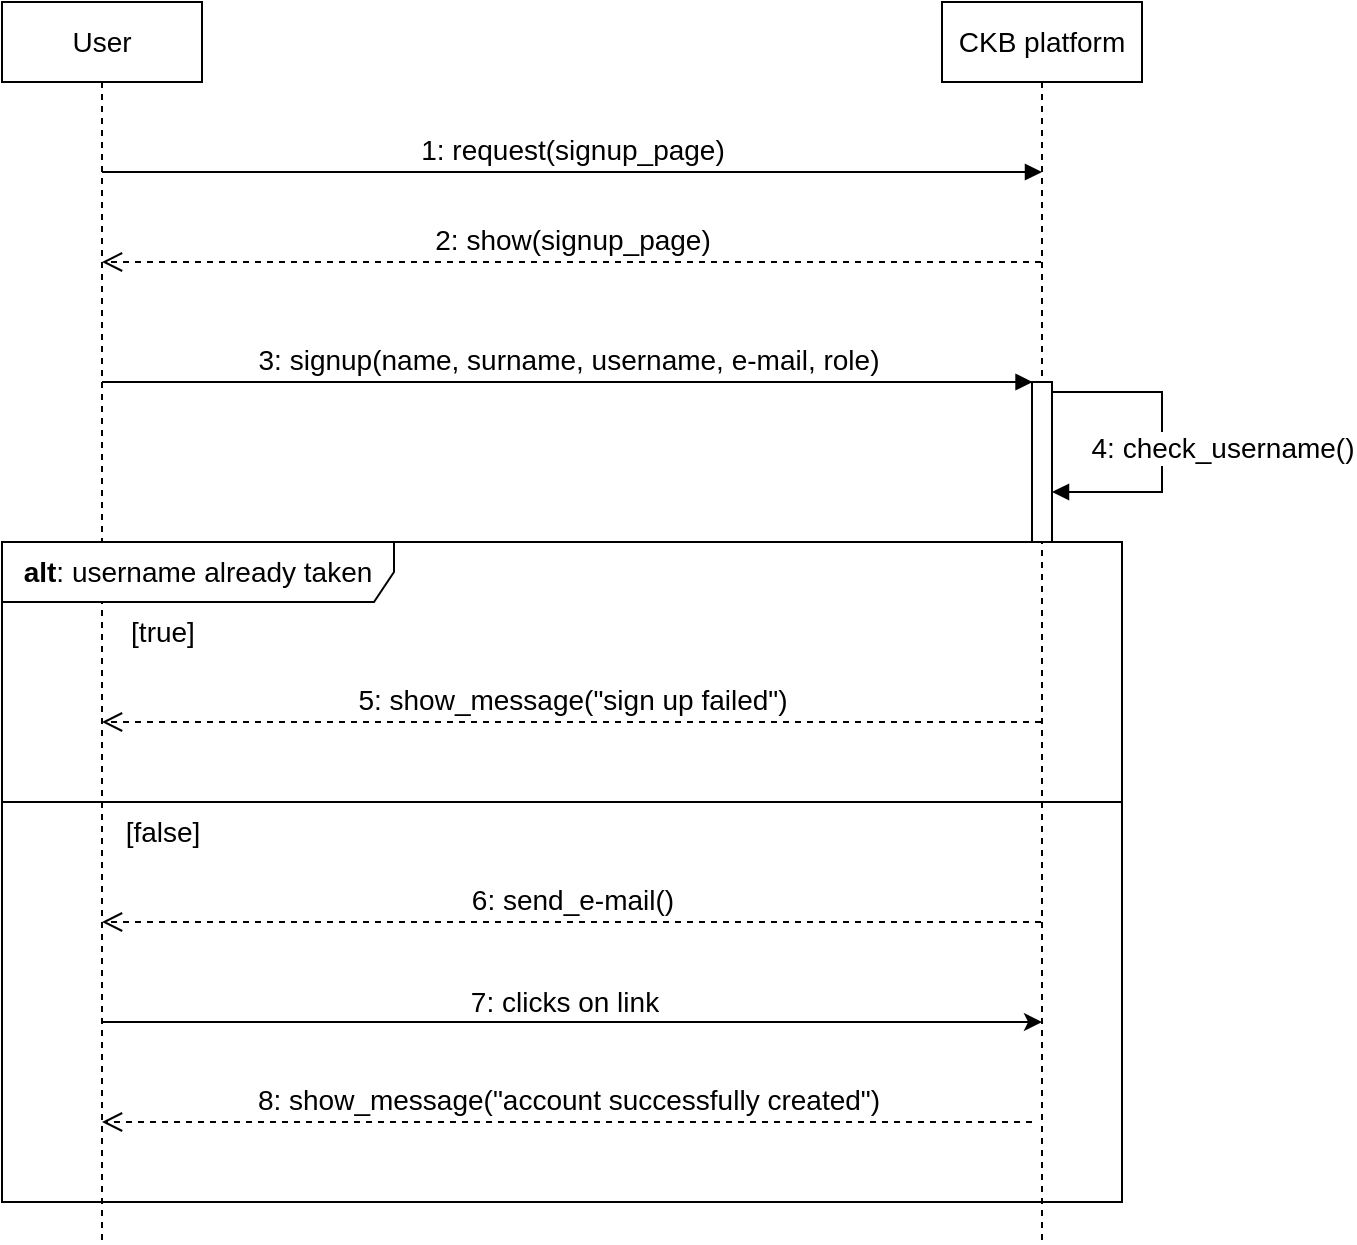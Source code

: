 <mxfile version="22.1.5" type="device" pages="19">
  <diagram name="Sign up" id="Tzz9PXDUnGUrr2mMW838">
    <mxGraphModel dx="1050" dy="574" grid="1" gridSize="10" guides="1" tooltips="1" connect="1" arrows="1" fold="1" page="1" pageScale="1" pageWidth="827" pageHeight="1169" math="0" shadow="0">
      <root>
        <mxCell id="0" />
        <mxCell id="1" parent="0" />
        <mxCell id="lNE3R671QEqZzRePpv7G-1" value="User" style="shape=umlLifeline;perimeter=lifelinePerimeter;whiteSpace=wrap;html=1;container=1;dropTarget=0;collapsible=0;recursiveResize=0;outlineConnect=0;portConstraint=eastwest;newEdgeStyle={&quot;edgeStyle&quot;:&quot;elbowEdgeStyle&quot;,&quot;elbow&quot;:&quot;vertical&quot;,&quot;curved&quot;:0,&quot;rounded&quot;:0};fontSize=14;" parent="1" vertex="1">
          <mxGeometry x="120" y="80" width="100" height="620" as="geometry" />
        </mxCell>
        <mxCell id="lNE3R671QEqZzRePpv7G-2" value="CKB platform" style="shape=umlLifeline;perimeter=lifelinePerimeter;whiteSpace=wrap;html=1;container=1;dropTarget=0;collapsible=0;recursiveResize=0;outlineConnect=0;portConstraint=eastwest;newEdgeStyle={&quot;edgeStyle&quot;:&quot;elbowEdgeStyle&quot;,&quot;elbow&quot;:&quot;vertical&quot;,&quot;curved&quot;:0,&quot;rounded&quot;:0};fontSize=14;" parent="1" vertex="1">
          <mxGeometry x="590" y="80" width="100" height="620" as="geometry" />
        </mxCell>
        <mxCell id="lNE3R671QEqZzRePpv7G-10" value="" style="html=1;points=[[0,0,0,0,5],[0,1,0,0,-5],[1,0,0,0,5],[1,1,0,0,-5]];perimeter=orthogonalPerimeter;outlineConnect=0;targetShapes=umlLifeline;portConstraint=eastwest;newEdgeStyle={&quot;curved&quot;:0,&quot;rounded&quot;:0};fontSize=14;" parent="lNE3R671QEqZzRePpv7G-2" vertex="1">
          <mxGeometry x="45" y="190" width="10" height="80" as="geometry" />
        </mxCell>
        <mxCell id="rbw9SaGvX5xycrt1Zv_B-1" value="" style="html=1;align=left;spacingLeft=2;endArrow=block;rounded=0;edgeStyle=orthogonalEdgeStyle;curved=0;rounded=0;fontSize=14;exitX=1;exitY=0;exitDx=0;exitDy=5;exitPerimeter=0;" parent="lNE3R671QEqZzRePpv7G-2" source="lNE3R671QEqZzRePpv7G-10" target="lNE3R671QEqZzRePpv7G-10" edge="1">
          <mxGeometry relative="1" as="geometry">
            <mxPoint x="60.0" y="195.043" as="sourcePoint" />
            <Array as="points">
              <mxPoint x="110" y="195" />
              <mxPoint x="110" y="245" />
            </Array>
            <mxPoint x="65.37" y="245.043" as="targetPoint" />
          </mxGeometry>
        </mxCell>
        <mxCell id="rbw9SaGvX5xycrt1Zv_B-2" value="4: check_username()" style="edgeLabel;html=1;align=center;verticalAlign=middle;resizable=0;points=[];fontSize=14;" parent="rbw9SaGvX5xycrt1Zv_B-1" vertex="1" connectable="0">
          <mxGeometry x="-0.039" y="2" relative="1" as="geometry">
            <mxPoint x="28" y="6" as="offset" />
          </mxGeometry>
        </mxCell>
        <mxCell id="lNE3R671QEqZzRePpv7G-7" value="1: request(signup_page)" style="html=1;verticalAlign=bottom;endArrow=block;curved=0;rounded=0;fontSize=14;" parent="1" source="lNE3R671QEqZzRePpv7G-1" edge="1">
          <mxGeometry x="-0.002" relative="1" as="geometry">
            <mxPoint x="280" y="295" as="sourcePoint" />
            <mxPoint as="offset" />
            <mxPoint x="640" y="165" as="targetPoint" />
          </mxGeometry>
        </mxCell>
        <mxCell id="lNE3R671QEqZzRePpv7G-8" value="2: show(signup_page)" style="html=1;verticalAlign=bottom;endArrow=open;dashed=1;endSize=8;curved=0;rounded=0;fontSize=14;" parent="1" source="lNE3R671QEqZzRePpv7G-2" edge="1">
          <mxGeometry relative="1" as="geometry">
            <mxPoint x="170.004" y="210" as="targetPoint" />
            <mxPoint x="635.68" y="210" as="sourcePoint" />
          </mxGeometry>
        </mxCell>
        <mxCell id="lNE3R671QEqZzRePpv7G-11" value="3: signup(name, surname, username, e-mail, role)" style="html=1;verticalAlign=bottom;endArrow=block;curved=0;rounded=0;entryX=0;entryY=0;entryDx=0;entryDy=5;fontSize=14;" parent="1" edge="1">
          <mxGeometry relative="1" as="geometry">
            <mxPoint x="170.001" y="270" as="sourcePoint" />
            <mxPoint x="635.27" y="270" as="targetPoint" />
          </mxGeometry>
        </mxCell>
        <mxCell id="rbw9SaGvX5xycrt1Zv_B-3" value="&lt;font style=&quot;font-size: 14px;&quot;&gt;6: send_e-mail()&lt;/font&gt;" style="html=1;verticalAlign=bottom;endArrow=open;dashed=1;endSize=8;curved=0;rounded=0;fontSize=14;" parent="1" source="lNE3R671QEqZzRePpv7G-2" edge="1">
          <mxGeometry relative="1" as="geometry">
            <mxPoint x="170" y="540" as="targetPoint" />
            <mxPoint x="635" y="540" as="sourcePoint" />
          </mxGeometry>
        </mxCell>
        <mxCell id="xYdsd-wHPHesKXTW5W4z-1" value="&lt;b style=&quot;font-size: 14px;&quot;&gt;alt&lt;/b&gt;: username already taken" style="shape=umlFrame;whiteSpace=wrap;html=1;pointerEvents=0;width=196;height=30;fontSize=14;" parent="1" vertex="1">
          <mxGeometry x="120" y="350" width="560" height="330" as="geometry" />
        </mxCell>
        <mxCell id="xYdsd-wHPHesKXTW5W4z-2" value="5: show_message(&quot;sign up failed&quot;)" style="html=1;verticalAlign=bottom;endArrow=open;dashed=1;endSize=8;curved=0;rounded=0;fontSize=14;" parent="1" source="lNE3R671QEqZzRePpv7G-2" edge="1">
          <mxGeometry relative="1" as="geometry">
            <mxPoint x="170" y="440" as="targetPoint" />
            <mxPoint x="635" y="440" as="sourcePoint" />
          </mxGeometry>
        </mxCell>
        <mxCell id="xmiP2gEMONpXS5Xv0bzZ-2" value="" style="endArrow=classic;html=1;rounded=0;fontSize=14;" parent="1" edge="1">
          <mxGeometry width="50" height="50" relative="1" as="geometry">
            <mxPoint x="170" y="590" as="sourcePoint" />
            <mxPoint x="640" y="590" as="targetPoint" />
          </mxGeometry>
        </mxCell>
        <mxCell id="xmiP2gEMONpXS5Xv0bzZ-4" value="&lt;font style=&quot;font-size: 14px;&quot;&gt;7: clicks on link&lt;/font&gt;" style="edgeLabel;html=1;align=center;verticalAlign=middle;resizable=0;points=[];fontSize=14;" parent="xmiP2gEMONpXS5Xv0bzZ-2" vertex="1" connectable="0">
          <mxGeometry x="-0.017" y="1" relative="1" as="geometry">
            <mxPoint y="-9" as="offset" />
          </mxGeometry>
        </mxCell>
        <mxCell id="xmiP2gEMONpXS5Xv0bzZ-5" value="8: show_message(&quot;account successfully created&quot;)" style="html=1;verticalAlign=bottom;endArrow=open;dashed=1;endSize=8;curved=0;rounded=0;exitX=0;exitY=1;exitDx=0;exitDy=-5;fontSize=14;" parent="1" edge="1">
          <mxGeometry relative="1" as="geometry">
            <mxPoint x="170" y="640" as="targetPoint" />
            <mxPoint x="635" y="640" as="sourcePoint" />
          </mxGeometry>
        </mxCell>
        <mxCell id="xmiP2gEMONpXS5Xv0bzZ-6" value="" style="endArrow=none;html=1;rounded=0;fontSize=14;" parent="1" edge="1">
          <mxGeometry width="50" height="50" relative="1" as="geometry">
            <mxPoint x="120" y="480" as="sourcePoint" />
            <mxPoint x="680" y="480" as="targetPoint" />
          </mxGeometry>
        </mxCell>
        <mxCell id="dus68w646sCwtQZv3j3W-1" value="&lt;span style=&quot;font-size: 14px;&quot;&gt;[false]&lt;/span&gt;" style="text;html=1;align=center;verticalAlign=middle;resizable=0;points=[];autosize=1;strokeColor=none;fillColor=none;fontSize=14;" parent="1" vertex="1">
          <mxGeometry x="170" y="480" width="60" height="30" as="geometry" />
        </mxCell>
        <mxCell id="dus68w646sCwtQZv3j3W-2" value="&lt;span style=&quot;font-size: 14px;&quot;&gt;[true]&lt;/span&gt;" style="text;html=1;align=center;verticalAlign=middle;resizable=0;points=[];autosize=1;strokeColor=none;fillColor=none;fontSize=14;" parent="1" vertex="1">
          <mxGeometry x="170" y="380" width="60" height="30" as="geometry" />
        </mxCell>
      </root>
    </mxGraphModel>
  </diagram>
  <diagram id="YGfrVCY0MwlsS2GeSzkb" name="Log in">
    <mxGraphModel dx="1050" dy="574" grid="1" gridSize="10" guides="1" tooltips="1" connect="1" arrows="1" fold="1" page="1" pageScale="1" pageWidth="827" pageHeight="1169" math="0" shadow="0">
      <root>
        <mxCell id="0" />
        <mxCell id="1" parent="0" />
        <mxCell id="xXrbo8NS6bV9Oz6nNZ06-1" value="User" style="shape=umlLifeline;perimeter=lifelinePerimeter;whiteSpace=wrap;html=1;container=1;dropTarget=0;collapsible=0;recursiveResize=0;outlineConnect=0;portConstraint=eastwest;newEdgeStyle={&quot;edgeStyle&quot;:&quot;elbowEdgeStyle&quot;,&quot;elbow&quot;:&quot;vertical&quot;,&quot;curved&quot;:0,&quot;rounded&quot;:0};fontSize=14;" parent="1" vertex="1">
          <mxGeometry x="190" y="80" width="100" height="490" as="geometry" />
        </mxCell>
        <mxCell id="xXrbo8NS6bV9Oz6nNZ06-2" value="CKB platform" style="shape=umlLifeline;perimeter=lifelinePerimeter;whiteSpace=wrap;html=1;container=1;dropTarget=0;collapsible=0;recursiveResize=0;outlineConnect=0;portConstraint=eastwest;newEdgeStyle={&quot;edgeStyle&quot;:&quot;elbowEdgeStyle&quot;,&quot;elbow&quot;:&quot;vertical&quot;,&quot;curved&quot;:0,&quot;rounded&quot;:0};fontSize=14;" parent="1" vertex="1">
          <mxGeometry x="550" y="80" width="100" height="490" as="geometry" />
        </mxCell>
        <mxCell id="xXrbo8NS6bV9Oz6nNZ06-9" value="" style="html=1;points=[[0,0,0,0,5],[0,1,0,0,-5],[1,0,0,0,5],[1,1,0,0,-5]];perimeter=orthogonalPerimeter;outlineConnect=0;targetShapes=umlLifeline;portConstraint=eastwest;newEdgeStyle={&quot;curved&quot;:0,&quot;rounded&quot;:0};fontSize=14;" parent="xXrbo8NS6bV9Oz6nNZ06-2" vertex="1">
          <mxGeometry x="44.96" y="148" width="10" height="75" as="geometry" />
        </mxCell>
        <mxCell id="xXrbo8NS6bV9Oz6nNZ06-10" value="" style="html=1;align=left;spacingLeft=2;endArrow=block;rounded=0;edgeStyle=orthogonalEdgeStyle;curved=0;rounded=0;fontSize=14;" parent="xXrbo8NS6bV9Oz6nNZ06-2" source="xXrbo8NS6bV9Oz6nNZ06-9" edge="1">
          <mxGeometry relative="1" as="geometry">
            <mxPoint x="49.59" y="158.043" as="sourcePoint" />
            <Array as="points">
              <mxPoint x="100" y="158" />
              <mxPoint x="100" y="208" />
            </Array>
            <mxPoint x="54.96" y="208.043" as="targetPoint" />
          </mxGeometry>
        </mxCell>
        <mxCell id="xXrbo8NS6bV9Oz6nNZ06-12" value="4: check_credentials()" style="edgeLabel;html=1;align=center;verticalAlign=middle;resizable=0;points=[];fontSize=14;" parent="xXrbo8NS6bV9Oz6nNZ06-10" vertex="1" connectable="0">
          <mxGeometry x="-0.039" y="2" relative="1" as="geometry">
            <mxPoint x="38" y="6" as="offset" />
          </mxGeometry>
        </mxCell>
        <mxCell id="xXrbo8NS6bV9Oz6nNZ06-8" value="3: login(username, password)" style="html=1;verticalAlign=bottom;endArrow=block;curved=0;rounded=0;entryX=0;entryY=0;entryDx=0;entryDy=5;fontSize=14;" parent="xXrbo8NS6bV9Oz6nNZ06-2" edge="1">
          <mxGeometry relative="1" as="geometry">
            <mxPoint x="-310.41" y="158" as="sourcePoint" />
            <mxPoint x="44.96" y="158" as="targetPoint" />
          </mxGeometry>
        </mxCell>
        <mxCell id="xXrbo8NS6bV9Oz6nNZ06-6" value="1: request(login_page)" style="html=1;verticalAlign=bottom;endArrow=block;curved=0;rounded=0;fontSize=14;" parent="1" edge="1">
          <mxGeometry x="-0.002" relative="1" as="geometry">
            <mxPoint x="240.0" y="160" as="sourcePoint" />
            <mxPoint as="offset" />
            <mxPoint x="599.87" y="160" as="targetPoint" />
          </mxGeometry>
        </mxCell>
        <mxCell id="xXrbo8NS6bV9Oz6nNZ06-7" value="2: show(login_page)" style="html=1;verticalAlign=bottom;endArrow=open;dashed=1;endSize=8;curved=0;rounded=0;exitX=0;exitY=1;exitDx=0;exitDy=-5;fontSize=14;" parent="1" target="xXrbo8NS6bV9Oz6nNZ06-1" edge="1">
          <mxGeometry relative="1" as="geometry">
            <mxPoint x="242.31" y="200" as="targetPoint" />
            <mxPoint x="597.68" y="200" as="sourcePoint" />
          </mxGeometry>
        </mxCell>
        <mxCell id="xXrbo8NS6bV9Oz6nNZ06-14" value="4: show_message(&quot;login failed&quot;)" style="html=1;verticalAlign=bottom;endArrow=open;dashed=1;endSize=8;curved=0;rounded=0;exitX=0;exitY=1;exitDx=0;exitDy=-5;fontSize=14;" parent="1" edge="1">
          <mxGeometry relative="1" as="geometry">
            <mxPoint x="242.5" y="425" as="targetPoint" />
            <mxPoint x="597.5" y="425" as="sourcePoint" />
          </mxGeometry>
        </mxCell>
        <mxCell id="xXrbo8NS6bV9Oz6nNZ06-13" value="&lt;b style=&quot;font-size: 14px;&quot;&gt;alt&lt;/b&gt;: invalid credentials (username and/or&amp;nbsp;&lt;span style=&quot;&quot;&gt;password incorrect&lt;/span&gt;)" style="shape=umlFrame;whiteSpace=wrap;html=1;pointerEvents=0;width=400;height=31;fontSize=14;" parent="1" vertex="1">
          <mxGeometry x="190" y="319" width="460" height="230" as="geometry" />
        </mxCell>
        <mxCell id="xXrbo8NS6bV9Oz6nNZ06-16" value="" style="endArrow=none;html=1;rounded=0;entryX=1;entryY=0.57;entryDx=0;entryDy=0;entryPerimeter=0;" parent="1" edge="1">
          <mxGeometry width="50" height="50" relative="1" as="geometry">
            <mxPoint x="190" y="449.332" as="sourcePoint" />
            <mxPoint x="650" y="449.003" as="targetPoint" />
            <Array as="points">
              <mxPoint x="420" y="449.003" />
            </Array>
          </mxGeometry>
        </mxCell>
        <mxCell id="xXrbo8NS6bV9Oz6nNZ06-20" value="5: show(user_dashboard)" style="html=1;verticalAlign=bottom;endArrow=open;dashed=1;endSize=8;curved=0;rounded=0;exitX=0;exitY=1;exitDx=0;exitDy=-5;fontSize=14;" parent="1" edge="1">
          <mxGeometry relative="1" as="geometry">
            <mxPoint x="242.5" y="509" as="targetPoint" />
            <mxPoint x="597.5" y="509" as="sourcePoint" />
          </mxGeometry>
        </mxCell>
        <mxCell id="aRexSWkK06KGwMJPShST-1" value="&lt;span style=&quot;font-size: 14px;&quot;&gt;[false]&lt;/span&gt;" style="text;html=1;align=center;verticalAlign=middle;resizable=0;points=[];autosize=1;strokeColor=none;fillColor=none;fontSize=14;" parent="1" vertex="1">
          <mxGeometry x="240" y="449" width="60" height="30" as="geometry" />
        </mxCell>
        <mxCell id="BNW4STehCzG4--XPxGYt-1" value="&lt;span style=&quot;font-size: 14px;&quot;&gt;[true]&lt;/span&gt;" style="text;html=1;align=center;verticalAlign=middle;resizable=0;points=[];autosize=1;strokeColor=none;fillColor=none;fontSize=14;" vertex="1" parent="1">
          <mxGeometry x="240" y="350" width="60" height="30" as="geometry" />
        </mxCell>
      </root>
    </mxGraphModel>
  </diagram>
  <diagram id="ICJhqUH0t8CDxZnNd0Hn" name="Create a tournament">
    <mxGraphModel dx="1050" dy="574" grid="1" gridSize="10" guides="1" tooltips="1" connect="1" arrows="1" fold="1" page="1" pageScale="1" pageWidth="827" pageHeight="1169" math="0" shadow="0">
      <root>
        <mxCell id="0" />
        <mxCell id="1" parent="0" />
        <mxCell id="KDrG3ivFhvAEy1ckTahE-1" value="CKB platform" style="shape=umlLifeline;perimeter=lifelinePerimeter;whiteSpace=wrap;html=1;container=1;dropTarget=0;collapsible=0;recursiveResize=0;outlineConnect=0;portConstraint=eastwest;newEdgeStyle={&quot;edgeStyle&quot;:&quot;elbowEdgeStyle&quot;,&quot;elbow&quot;:&quot;vertical&quot;,&quot;curved&quot;:0,&quot;rounded&quot;:0};fontSize=14;" parent="1" vertex="1">
          <mxGeometry x="470" y="80" width="100" height="480" as="geometry" />
        </mxCell>
        <mxCell id="dV2lvsRjr3svhoYy53k7-2" value="" style="html=1;points=[[0,0,0,0,5],[0,1,0,0,-5],[1,0,0,0,5],[1,1,0,0,-5]];perimeter=orthogonalPerimeter;outlineConnect=0;targetShapes=umlLifeline;portConstraint=eastwest;newEdgeStyle={&quot;curved&quot;:0,&quot;rounded&quot;:0};fontSize=14;" parent="KDrG3ivFhvAEy1ckTahE-1" vertex="1">
          <mxGeometry x="45" y="80" width="10" height="80" as="geometry" />
        </mxCell>
        <mxCell id="dV2lvsRjr3svhoYy53k7-1" value="Educator" style="shape=umlLifeline;perimeter=lifelinePerimeter;whiteSpace=wrap;html=1;container=1;dropTarget=0;collapsible=0;recursiveResize=0;outlineConnect=0;portConstraint=eastwest;newEdgeStyle={&quot;edgeStyle&quot;:&quot;elbowEdgeStyle&quot;,&quot;elbow&quot;:&quot;vertical&quot;,&quot;curved&quot;:0,&quot;rounded&quot;:0};fontSize=14;" parent="1" vertex="1">
          <mxGeometry x="120" y="80" width="100" height="490" as="geometry" />
        </mxCell>
        <mxCell id="dV2lvsRjr3svhoYy53k7-3" value="1: create_tournament(title, sub_deadline, badges)" style="html=1;verticalAlign=bottom;endArrow=block;curved=0;rounded=0;entryX=0;entryY=0;entryDx=0;entryDy=5;fontSize=14;" parent="1" source="dV2lvsRjr3svhoYy53k7-1" target="dV2lvsRjr3svhoYy53k7-2" edge="1">
          <mxGeometry relative="1" as="geometry">
            <mxPoint x="310" y="215" as="sourcePoint" />
          </mxGeometry>
        </mxCell>
        <mxCell id="dV2lvsRjr3svhoYy53k7-4" value="4: show_message(&quot;tournament created&quot;)" style="html=1;verticalAlign=bottom;endArrow=open;dashed=1;endSize=8;curved=0;rounded=0;fontSize=14;" parent="1" edge="1">
          <mxGeometry relative="1" as="geometry">
            <mxPoint x="169.997" y="450.0" as="targetPoint" />
            <mxPoint x="519.66" y="450" as="sourcePoint" />
          </mxGeometry>
        </mxCell>
        <mxCell id="5t5c0uov8xxtRN_PQzIy-1" value="&lt;b style=&quot;font-size: 14px;&quot;&gt;alt&lt;/b&gt;: erroneous infomation" style="shape=umlFrame;whiteSpace=wrap;html=1;pointerEvents=0;width=182;height=30;fontSize=14;" parent="1" vertex="1">
          <mxGeometry x="138" y="260" width="652" height="270" as="geometry" />
        </mxCell>
        <mxCell id="g48Yn_m7o0lA722vfoR6-1" value="" style="html=1;align=left;spacingLeft=2;endArrow=block;rounded=0;edgeStyle=orthogonalEdgeStyle;curved=0;rounded=0;fontSize=14;" parent="1" edge="1">
          <mxGeometry relative="1" as="geometry">
            <mxPoint x="525.03" y="170" as="sourcePoint" />
            <Array as="points">
              <mxPoint x="570" y="170" />
              <mxPoint x="570" y="220" />
            </Array>
            <mxPoint x="525" y="220.043" as="targetPoint" />
          </mxGeometry>
        </mxCell>
        <mxCell id="g48Yn_m7o0lA722vfoR6-2" value="2: check_information()" style="edgeLabel;html=1;align=center;verticalAlign=middle;resizable=0;points=[];fontSize=14;" parent="g48Yn_m7o0lA722vfoR6-1" vertex="1" connectable="0">
          <mxGeometry x="-0.039" y="2" relative="1" as="geometry">
            <mxPoint x="28" y="6" as="offset" />
          </mxGeometry>
        </mxCell>
        <mxCell id="g48Yn_m7o0lA722vfoR6-3" value="3: show_message(&quot;failed creation&quot;)" style="html=1;verticalAlign=bottom;endArrow=open;dashed=1;endSize=8;curved=0;rounded=0;fontSize=14;" parent="1" edge="1">
          <mxGeometry relative="1" as="geometry">
            <mxPoint x="169.997" y="340" as="targetPoint" />
            <mxPoint x="519.66" y="340" as="sourcePoint" />
          </mxGeometry>
        </mxCell>
        <mxCell id="9KNjQyy3TuMV55GGx5lz-1" value="" style="endArrow=none;html=1;rounded=0;exitX=0.004;exitY=0.468;exitDx=0;exitDy=0;exitPerimeter=0;entryX=0.998;entryY=0.463;entryDx=0;entryDy=0;entryPerimeter=0;fontSize=14;" parent="1" source="5t5c0uov8xxtRN_PQzIy-1" target="5t5c0uov8xxtRN_PQzIy-1" edge="1">
          <mxGeometry width="50" height="50" relative="1" as="geometry">
            <mxPoint x="490" y="420" as="sourcePoint" />
            <mxPoint x="540" y="370" as="targetPoint" />
          </mxGeometry>
        </mxCell>
        <mxCell id="9KNjQyy3TuMV55GGx5lz-2" value="All students" style="shape=umlLifeline;perimeter=lifelinePerimeter;whiteSpace=wrap;html=1;container=1;dropTarget=0;collapsible=0;recursiveResize=0;outlineConnect=0;portConstraint=eastwest;newEdgeStyle={&quot;edgeStyle&quot;:&quot;elbowEdgeStyle&quot;,&quot;elbow&quot;:&quot;vertical&quot;,&quot;curved&quot;:0,&quot;rounded&quot;:0};fontSize=14;" parent="1" vertex="1">
          <mxGeometry x="700" y="80" width="100" height="480" as="geometry" />
        </mxCell>
        <mxCell id="9KNjQyy3TuMV55GGx5lz-4" value="5: send_email()" style="html=1;verticalAlign=bottom;endArrow=open;dashed=1;endSize=8;curved=0;rounded=0;fontSize=14;" parent="1" source="KDrG3ivFhvAEy1ckTahE-1" target="9KNjQyy3TuMV55GGx5lz-2" edge="1">
          <mxGeometry x="-0.04" relative="1" as="geometry">
            <mxPoint x="169.997" y="480.0" as="targetPoint" />
            <mxPoint x="549.66" y="480" as="sourcePoint" />
            <Array as="points">
              <mxPoint x="630" y="480" />
            </Array>
            <mxPoint as="offset" />
          </mxGeometry>
        </mxCell>
        <mxCell id="nu8SyYqJf06TYp_7-wrF-1" value="&lt;span style=&quot;font-size: 14px;&quot;&gt;[false]&lt;/span&gt;" style="text;html=1;align=center;verticalAlign=middle;resizable=0;points=[];autosize=1;strokeColor=none;fillColor=none;fontSize=14;" parent="1" vertex="1">
          <mxGeometry x="170" y="387" width="60" height="30" as="geometry" />
        </mxCell>
        <mxCell id="eFMwhPBFi9eGxKH25rg8-1" value="[true]" style="text;html=1;align=center;verticalAlign=middle;resizable=0;points=[];autosize=1;strokeColor=none;fillColor=none;fontSize=14;" vertex="1" parent="1">
          <mxGeometry x="170" y="290" width="60" height="30" as="geometry" />
        </mxCell>
      </root>
    </mxGraphModel>
  </diagram>
  <diagram id="aSuuCtt1cwg4y0aHRXyk" name="Create Battle">
    <mxGraphModel dx="1050" dy="574" grid="1" gridSize="10" guides="1" tooltips="1" connect="1" arrows="1" fold="1" page="1" pageScale="1" pageWidth="827" pageHeight="1169" math="0" shadow="0">
      <root>
        <mxCell id="0" />
        <mxCell id="1" parent="0" />
        <mxCell id="2-5AMvIgq4ixf485BK0p-1" value="CKB platform" style="shape=umlLifeline;perimeter=lifelinePerimeter;whiteSpace=wrap;html=1;container=1;dropTarget=0;collapsible=0;recursiveResize=0;outlineConnect=0;portConstraint=eastwest;newEdgeStyle={&quot;edgeStyle&quot;:&quot;elbowEdgeStyle&quot;,&quot;elbow&quot;:&quot;vertical&quot;,&quot;curved&quot;:0,&quot;rounded&quot;:0};fontSize=14;" parent="1" vertex="1">
          <mxGeometry x="470" y="80" width="100" height="710" as="geometry" />
        </mxCell>
        <mxCell id="0SEVI9yCi_tF6l7z0Mny-3" value="" style="html=1;points=[[0,0,0,0,5],[0,1,0,0,-5],[1,0,0,0,5],[1,1,0,0,-5]];perimeter=orthogonalPerimeter;outlineConnect=0;targetShapes=umlLifeline;portConstraint=eastwest;newEdgeStyle={&quot;curved&quot;:0,&quot;rounded&quot;:0};fontSize=14;" parent="2-5AMvIgq4ixf485BK0p-1" vertex="1">
          <mxGeometry x="45" y="269" width="10" height="80" as="geometry" />
        </mxCell>
        <mxCell id="yx4_EhLIIcBcqPSl3ASu-1" value="" style="html=1;align=left;spacingLeft=2;endArrow=block;rounded=0;edgeStyle=orthogonalEdgeStyle;curved=0;rounded=0;fontSize=14;" parent="2-5AMvIgq4ixf485BK0p-1" source="0SEVI9yCi_tF6l7z0Mny-3" target="0SEVI9yCi_tF6l7z0Mny-3" edge="1">
          <mxGeometry relative="1" as="geometry">
            <mxPoint x="70" y="279" as="sourcePoint" />
            <Array as="points">
              <mxPoint x="110" y="279" />
              <mxPoint x="110" y="339" />
            </Array>
            <mxPoint x="70" y="339" as="targetPoint" />
          </mxGeometry>
        </mxCell>
        <mxCell id="yx4_EhLIIcBcqPSl3ASu-2" value="6: check_information()" style="edgeLabel;html=1;align=center;verticalAlign=middle;resizable=0;points=[];fontSize=14;" parent="yx4_EhLIIcBcqPSl3ASu-1" vertex="1" connectable="0">
          <mxGeometry x="-0.039" y="2" relative="1" as="geometry">
            <mxPoint x="28" y="3" as="offset" />
          </mxGeometry>
        </mxCell>
        <mxCell id="2-5AMvIgq4ixf485BK0p-2" value="Educator" style="shape=umlLifeline;perimeter=lifelinePerimeter;whiteSpace=wrap;html=1;container=1;dropTarget=0;collapsible=0;recursiveResize=0;outlineConnect=0;portConstraint=eastwest;newEdgeStyle={&quot;edgeStyle&quot;:&quot;elbowEdgeStyle&quot;,&quot;elbow&quot;:&quot;vertical&quot;,&quot;curved&quot;:0,&quot;rounded&quot;:0};fontSize=14;" parent="1" vertex="1">
          <mxGeometry x="50" y="80" width="100" height="720" as="geometry" />
        </mxCell>
        <mxCell id="is8G0aP3gGZ9rCG5_CJ6-2" value="" style="endArrow=classic;html=1;rounded=0;fontSize=14;" parent="1" edge="1">
          <mxGeometry relative="1" as="geometry">
            <mxPoint x="100" y="329" as="sourcePoint" />
            <mxPoint x="519.5" y="329" as="targetPoint" />
            <Array as="points">
              <mxPoint x="371.5" y="329" />
            </Array>
          </mxGeometry>
        </mxCell>
        <mxCell id="is8G0aP3gGZ9rCG5_CJ6-3" value="&lt;font style=&quot;font-size: 14px;&quot;&gt;5: create_battle(name, codeKata, sub_dl, final_dl, &lt;br style=&quot;font-size: 14px;&quot;&gt;min_team, max_team)&lt;/font&gt;" style="edgeLabel;resizable=0;html=1;align=center;verticalAlign=middle;fontSize=14;" parent="is8G0aP3gGZ9rCG5_CJ6-2" connectable="0" vertex="1">
          <mxGeometry relative="1" as="geometry">
            <mxPoint x="-5" y="-20" as="offset" />
          </mxGeometry>
        </mxCell>
        <mxCell id="T0k9wKwy1EpgRDsk-KxV-1" value="8: show_message(&quot;battle created&quot;)" style="html=1;verticalAlign=bottom;endArrow=open;dashed=1;endSize=8;curved=0;rounded=0;fontSize=14;" parent="1" edge="1">
          <mxGeometry relative="1" as="geometry">
            <mxPoint x="100.0" y="630" as="targetPoint" />
            <mxPoint x="520.25" y="630" as="sourcePoint" />
            <Array as="points">
              <mxPoint x="390.75" y="630" />
            </Array>
          </mxGeometry>
        </mxCell>
        <mxCell id="T0k9wKwy1EpgRDsk-KxV-2" value="&lt;b style=&quot;font-size: 14px;&quot;&gt;alt&lt;/b&gt;: erroneous infomation" style="shape=umlFrame;whiteSpace=wrap;html=1;pointerEvents=0;width=182;height=30;fontSize=14;" parent="1" vertex="1">
          <mxGeometry x="60" y="442" width="740" height="300" as="geometry" />
        </mxCell>
        <mxCell id="T0k9wKwy1EpgRDsk-KxV-3" value="7: show_message(&quot;failed creation&quot;)" style="html=1;verticalAlign=bottom;endArrow=open;dashed=1;endSize=8;curved=0;rounded=0;fontSize=14;" parent="1" edge="1">
          <mxGeometry relative="1" as="geometry">
            <mxPoint x="99.25" y="530" as="targetPoint" />
            <mxPoint x="519.5" y="530" as="sourcePoint" />
            <Array as="points">
              <mxPoint x="420" y="530" />
            </Array>
          </mxGeometry>
        </mxCell>
        <mxCell id="T0k9wKwy1EpgRDsk-KxV-4" value="" style="endArrow=none;html=1;rounded=0;entryX=0.999;entryY=0.392;entryDx=0;entryDy=0;entryPerimeter=0;exitX=-0.002;exitY=0.392;exitDx=0;exitDy=0;exitPerimeter=0;fontSize=14;elbow=vertical;" parent="1" source="T0k9wKwy1EpgRDsk-KxV-2" target="T0k9wKwy1EpgRDsk-KxV-2" edge="1">
          <mxGeometry width="50" height="50" relative="1" as="geometry">
            <mxPoint x="211.59" y="424.972" as="sourcePoint" />
            <mxPoint x="671.59" y="424.643" as="targetPoint" />
            <Array as="points" />
          </mxGeometry>
        </mxCell>
        <mxCell id="nvIMJP36PxMoZ4laNVwy-1" value="&lt;span style=&quot;font-size: 14px;&quot;&gt;[false]&lt;/span&gt;" style="text;html=1;align=center;verticalAlign=middle;resizable=0;points=[];autosize=1;strokeColor=none;fillColor=none;fontSize=14;" parent="1" vertex="1">
          <mxGeometry x="100" y="560" width="60" height="30" as="geometry" />
        </mxCell>
        <mxCell id="m4Fr3TXDl5ZdyJL0JIXS-1" value="" style="endArrow=classic;html=1;rounded=0;fontSize=14;" parent="1" source="2-5AMvIgq4ixf485BK0p-2" target="2-5AMvIgq4ixf485BK0p-1" edge="1">
          <mxGeometry relative="1" as="geometry">
            <mxPoint x="120" y="150" as="sourcePoint" />
            <mxPoint x="640" y="150" as="targetPoint" />
            <Array as="points">
              <mxPoint x="430" y="150" />
            </Array>
          </mxGeometry>
        </mxCell>
        <mxCell id="m4Fr3TXDl5ZdyJL0JIXS-2" value="&lt;font style=&quot;font-size: 14px;&quot;&gt;1: request(myTournament_page)&lt;/font&gt;" style="edgeLabel;resizable=0;html=1;align=center;verticalAlign=middle;fontSize=14;" parent="m4Fr3TXDl5ZdyJL0JIXS-1" connectable="0" vertex="1">
          <mxGeometry relative="1" as="geometry">
            <mxPoint x="1" y="-10" as="offset" />
          </mxGeometry>
        </mxCell>
        <mxCell id="m4Fr3TXDl5ZdyJL0JIXS-3" value="&lt;font style=&quot;font-size: 14px;&quot;&gt;2: show(myTournaments_page)&lt;/font&gt;" style="endArrow=open;endSize=12;dashed=1;html=1;rounded=0;fontSize=14;" parent="1" source="2-5AMvIgq4ixf485BK0p-1" target="2-5AMvIgq4ixf485BK0p-2" edge="1">
          <mxGeometry x="0.036" y="-10" width="160" relative="1" as="geometry">
            <mxPoint x="640" y="190" as="sourcePoint" />
            <mxPoint x="130" y="190" as="targetPoint" />
            <Array as="points">
              <mxPoint x="400.5" y="190" />
            </Array>
            <mxPoint as="offset" />
          </mxGeometry>
        </mxCell>
        <mxCell id="m4Fr3TXDl5ZdyJL0JIXS-4" value="" style="endArrow=classic;html=1;rounded=0;fontSize=14;" parent="1" source="2-5AMvIgq4ixf485BK0p-2" target="2-5AMvIgq4ixf485BK0p-1" edge="1">
          <mxGeometry relative="1" as="geometry">
            <mxPoint x="130" y="230" as="sourcePoint" />
            <mxPoint x="650" y="230" as="targetPoint" />
            <Array as="points">
              <mxPoint x="370.5" y="230" />
            </Array>
          </mxGeometry>
        </mxCell>
        <mxCell id="m4Fr3TXDl5ZdyJL0JIXS-5" value="&lt;font style=&quot;font-size: 14px;&quot;&gt;3: request(tournament_page)&lt;/font&gt;" style="edgeLabel;resizable=0;html=1;align=center;verticalAlign=middle;fontSize=14;" parent="m4Fr3TXDl5ZdyJL0JIXS-4" connectable="0" vertex="1">
          <mxGeometry relative="1" as="geometry">
            <mxPoint x="-19" y="-10" as="offset" />
          </mxGeometry>
        </mxCell>
        <mxCell id="m4Fr3TXDl5ZdyJL0JIXS-6" value="&lt;font style=&quot;font-size: 14px;&quot;&gt;4:show(tournaments_page)&lt;/font&gt;" style="endArrow=open;endSize=12;dashed=1;html=1;rounded=0;fontSize=14;" parent="1" source="2-5AMvIgq4ixf485BK0p-1" edge="1">
          <mxGeometry x="-0.002" y="-10" width="160" relative="1" as="geometry">
            <mxPoint x="620" y="270" as="sourcePoint" />
            <mxPoint x="100" y="270" as="targetPoint" />
            <Array as="points">
              <mxPoint x="390.5" y="270" />
            </Array>
            <mxPoint x="1" as="offset" />
          </mxGeometry>
        </mxCell>
        <mxCell id="gcNiegMiF0TAzsj40cKl-1" value="All students subscribed in the tournament" style="shape=umlLifeline;perimeter=lifelinePerimeter;whiteSpace=wrap;html=1;container=1;dropTarget=0;collapsible=0;recursiveResize=0;outlineConnect=0;portConstraint=eastwest;newEdgeStyle={&quot;edgeStyle&quot;:&quot;elbowEdgeStyle&quot;,&quot;elbow&quot;:&quot;vertical&quot;,&quot;curved&quot;:0,&quot;rounded&quot;:0};fontSize=14;size=60;" parent="1" vertex="1">
          <mxGeometry x="660" y="70" width="120" height="710" as="geometry" />
        </mxCell>
        <mxCell id="gcNiegMiF0TAzsj40cKl-5" value="9: send_email()" style="html=1;verticalAlign=bottom;endArrow=open;dashed=1;endSize=8;curved=0;rounded=0;fontSize=14;" parent="1" source="2-5AMvIgq4ixf485BK0p-1" target="gcNiegMiF0TAzsj40cKl-1" edge="1">
          <mxGeometry relative="1" as="geometry">
            <mxPoint x="110.0" y="640" as="targetPoint" />
            <mxPoint x="530.25" y="640" as="sourcePoint" />
            <Array as="points">
              <mxPoint x="620" y="680" />
            </Array>
          </mxGeometry>
        </mxCell>
        <mxCell id="vTRDdOvuTmRaFbxZh-4x-1" value="&lt;span style=&quot;font-size: 14px;&quot;&gt;[true]&lt;/span&gt;" style="text;html=1;align=center;verticalAlign=middle;resizable=0;points=[];autosize=1;strokeColor=none;fillColor=none;fontSize=14;" vertex="1" parent="1">
          <mxGeometry x="100" y="472" width="60" height="30" as="geometry" />
        </mxCell>
      </root>
    </mxGraphModel>
  </diagram>
  <diagram id="YhraD1h6OVpE6OIBDjtY" name="Invite an educator">
    <mxGraphModel dx="1050" dy="574" grid="1" gridSize="10" guides="1" tooltips="1" connect="1" arrows="1" fold="1" page="1" pageScale="1" pageWidth="827" pageHeight="1169" math="0" shadow="0">
      <root>
        <mxCell id="0" />
        <mxCell id="1" parent="0" />
        <mxCell id="zeHvXxD8eWTMKCvvyFYo-1" value="CKB platform" style="shape=umlLifeline;perimeter=lifelinePerimeter;whiteSpace=wrap;html=1;container=1;dropTarget=0;collapsible=0;recursiveResize=0;outlineConnect=0;portConstraint=eastwest;newEdgeStyle={&quot;edgeStyle&quot;:&quot;elbowEdgeStyle&quot;,&quot;elbow&quot;:&quot;vertical&quot;,&quot;curved&quot;:0,&quot;rounded&quot;:0};fontSize=14;" parent="1" vertex="1">
          <mxGeometry x="470" y="80" width="100" height="680" as="geometry" />
        </mxCell>
        <mxCell id="D9BLUD6aK3wkoWoet0gR-3" value="" style="html=1;points=[[0,0,0,0,5],[0,1,0,0,-5],[1,0,0,0,5],[1,1,0,0,-5]];perimeter=orthogonalPerimeter;outlineConnect=0;targetShapes=umlLifeline;portConstraint=eastwest;newEdgeStyle={&quot;curved&quot;:0,&quot;rounded&quot;:0};fontSize=14;" parent="zeHvXxD8eWTMKCvvyFYo-1" vertex="1">
          <mxGeometry x="45" y="250" width="10" height="80" as="geometry" />
        </mxCell>
        <mxCell id="D9BLUD6aK3wkoWoet0gR-1" value="" style="html=1;align=left;spacingLeft=2;endArrow=block;rounded=0;edgeStyle=orthogonalEdgeStyle;curved=0;rounded=0;fontSize=14;exitX=1;exitY=0;exitDx=0;exitDy=5;exitPerimeter=0;" parent="zeHvXxD8eWTMKCvvyFYo-1" source="D9BLUD6aK3wkoWoet0gR-3" target="D9BLUD6aK3wkoWoet0gR-3" edge="1">
          <mxGeometry relative="1" as="geometry">
            <mxPoint x="15" y="270" as="sourcePoint" />
            <Array as="points">
              <mxPoint x="55" y="265" />
              <mxPoint x="100" y="265" />
              <mxPoint x="100" y="320" />
            </Array>
            <mxPoint x="15" y="330" as="targetPoint" />
          </mxGeometry>
        </mxCell>
        <mxCell id="D9BLUD6aK3wkoWoet0gR-2" value="6: check_username()" style="edgeLabel;html=1;align=center;verticalAlign=middle;resizable=0;points=[];fontSize=14;" parent="D9BLUD6aK3wkoWoet0gR-1" vertex="1" connectable="0">
          <mxGeometry x="-0.039" y="2" relative="1" as="geometry">
            <mxPoint x="28" y="6" as="offset" />
          </mxGeometry>
        </mxCell>
        <mxCell id="zeHvXxD8eWTMKCvvyFYo-2" value="Educator" style="shape=umlLifeline;perimeter=lifelinePerimeter;whiteSpace=wrap;html=1;container=1;dropTarget=0;collapsible=0;recursiveResize=0;outlineConnect=0;portConstraint=eastwest;newEdgeStyle={&quot;edgeStyle&quot;:&quot;elbowEdgeStyle&quot;,&quot;elbow&quot;:&quot;vertical&quot;,&quot;curved&quot;:0,&quot;rounded&quot;:0};fontSize=14;" parent="1" vertex="1">
          <mxGeometry x="70" y="78" width="100" height="682" as="geometry" />
        </mxCell>
        <mxCell id="zeHvXxD8eWTMKCvvyFYo-3" value="" style="endArrow=classic;html=1;rounded=0;fontSize=14;" parent="1" edge="1">
          <mxGeometry relative="1" as="geometry">
            <mxPoint x="119.5" y="307" as="sourcePoint" />
            <mxPoint x="519.5" y="307" as="targetPoint" />
            <Array as="points">
              <mxPoint x="390" y="307" />
            </Array>
          </mxGeometry>
        </mxCell>
        <mxCell id="zeHvXxD8eWTMKCvvyFYo-4" value="&lt;font style=&quot;font-size: 14px;&quot;&gt;5: invite_educator(username)&lt;/font&gt;" style="edgeLabel;resizable=0;html=1;align=center;verticalAlign=middle;fontSize=14;" parent="zeHvXxD8eWTMKCvvyFYo-3" connectable="0" vertex="1">
          <mxGeometry relative="1" as="geometry">
            <mxPoint y="-10" as="offset" />
          </mxGeometry>
        </mxCell>
        <mxCell id="7XA9l3OpABSv_4C4GRny-1" value="&lt;b style=&quot;font-size: 14px;&quot;&gt;alt: &lt;/b&gt;&lt;span style=&quot;font-size: 14px;&quot;&gt;invalid&amp;nbsp;&lt;/span&gt;username&amp;nbsp;" style="shape=umlFrame;whiteSpace=wrap;html=1;pointerEvents=0;width=180;height=30;fontSize=14;" parent="1" vertex="1">
          <mxGeometry x="80" y="440" width="630" height="280" as="geometry" />
        </mxCell>
        <mxCell id="D9BLUD6aK3wkoWoet0gR-4" value="&lt;font style=&quot;font-size: 14px;&quot;&gt;7:show_message(&quot;invalid username&quot;)&lt;/font&gt;" style="endArrow=open;endSize=12;dashed=1;html=1;rounded=0;fontSize=14;" parent="1" edge="1">
          <mxGeometry x="-0.058" y="-9" width="160" relative="1" as="geometry">
            <mxPoint x="518.5" y="529" as="sourcePoint" />
            <mxPoint x="118.5" y="529" as="targetPoint" />
            <Array as="points">
              <mxPoint x="399" y="529" />
            </Array>
            <mxPoint x="1" as="offset" />
          </mxGeometry>
        </mxCell>
        <mxCell id="dShQ4wufBuyKrF3jSPcw-6" value="&lt;font style=&quot;font-size: 14px;&quot;&gt;9:show_message(&quot;educator invited&quot;)&lt;/font&gt;" style="endArrow=open;endSize=12;dashed=1;html=1;rounded=0;fontSize=14;" parent="1" edge="1">
          <mxGeometry x="-0.022" y="-10" width="160" relative="1" as="geometry">
            <mxPoint x="519.5" y="623" as="sourcePoint" />
            <mxPoint x="119.5" y="623" as="targetPoint" />
            <Array as="points">
              <mxPoint x="410" y="623" />
            </Array>
            <mxPoint as="offset" />
          </mxGeometry>
        </mxCell>
        <mxCell id="Lsk4HHIAp9IP7j-1olW7-1" value="Invited Educator" style="shape=umlLifeline;perimeter=lifelinePerimeter;whiteSpace=wrap;html=1;container=1;dropTarget=0;collapsible=0;recursiveResize=0;outlineConnect=0;portConstraint=eastwest;newEdgeStyle={&quot;edgeStyle&quot;:&quot;elbowEdgeStyle&quot;,&quot;elbow&quot;:&quot;vertical&quot;,&quot;curved&quot;:0,&quot;rounded&quot;:0};fontSize=14;" parent="1" vertex="1">
          <mxGeometry x="630" y="80" width="100" height="680" as="geometry" />
        </mxCell>
        <mxCell id="Lsk4HHIAp9IP7j-1olW7-2" value="&lt;font style=&quot;font-size: 14px;&quot;&gt;8: send_email()&lt;/font&gt;" style="endArrow=open;endSize=12;dashed=1;html=1;rounded=0;fontSize=14;" parent="1" edge="1">
          <mxGeometry x="-0.053" y="10" width="160" relative="1" as="geometry">
            <mxPoint x="519.5" y="648" as="sourcePoint" />
            <mxPoint x="680" y="648" as="targetPoint" />
            <Array as="points">
              <mxPoint x="580" y="648" />
            </Array>
            <mxPoint as="offset" />
          </mxGeometry>
        </mxCell>
        <mxCell id="KNsnIBKYncrYXzUiAqjH-1" value="" style="line;strokeWidth=1;fillColor=none;align=left;verticalAlign=middle;spacingTop=-1;spacingLeft=3;spacingRight=3;rotatable=0;labelPosition=right;points=[];portConstraint=eastwest;strokeColor=inherit;fontSize=14;" parent="1" vertex="1">
          <mxGeometry x="80" y="560" width="630" height="8" as="geometry" />
        </mxCell>
        <mxCell id="yPrtxStFNseMORhJaiTj-7" value="" style="endArrow=classic;html=1;rounded=0;fontSize=14;" parent="1" edge="1">
          <mxGeometry relative="1" as="geometry">
            <mxPoint x="119.5" y="150" as="sourcePoint" />
            <mxPoint x="519.5" y="150" as="targetPoint" />
            <Array as="points">
              <mxPoint x="440" y="150" />
            </Array>
          </mxGeometry>
        </mxCell>
        <mxCell id="yPrtxStFNseMORhJaiTj-8" value="&lt;font style=&quot;font-size: 14px;&quot;&gt;1: request(myTournament_page)&lt;/font&gt;" style="edgeLabel;resizable=0;html=1;align=center;verticalAlign=middle;fontSize=14;" parent="yPrtxStFNseMORhJaiTj-7" connectable="0" vertex="1">
          <mxGeometry relative="1" as="geometry">
            <mxPoint x="1" y="-10" as="offset" />
          </mxGeometry>
        </mxCell>
        <mxCell id="yPrtxStFNseMORhJaiTj-9" value="&lt;font style=&quot;font-size: 14px;&quot;&gt;2: show(myTournaments_page)&lt;/font&gt;" style="endArrow=open;endSize=12;dashed=1;html=1;rounded=0;fontSize=14;" parent="1" edge="1">
          <mxGeometry x="0.036" y="-10" width="160" relative="1" as="geometry">
            <mxPoint x="519.5" y="190" as="sourcePoint" />
            <mxPoint x="119.5" y="190" as="targetPoint" />
            <Array as="points">
              <mxPoint x="410" y="190" />
            </Array>
            <mxPoint as="offset" />
          </mxGeometry>
        </mxCell>
        <mxCell id="yPrtxStFNseMORhJaiTj-10" value="" style="endArrow=classic;html=1;rounded=0;fontSize=14;" parent="1" edge="1">
          <mxGeometry relative="1" as="geometry">
            <mxPoint x="119.5" y="230" as="sourcePoint" />
            <mxPoint x="519.5" y="230" as="targetPoint" />
            <Array as="points">
              <mxPoint x="380" y="230" />
            </Array>
          </mxGeometry>
        </mxCell>
        <mxCell id="yPrtxStFNseMORhJaiTj-11" value="&lt;font style=&quot;font-size: 14px;&quot;&gt;3: request(tournament_page)&lt;/font&gt;" style="edgeLabel;resizable=0;html=1;align=center;verticalAlign=middle;fontSize=14;" parent="yPrtxStFNseMORhJaiTj-10" connectable="0" vertex="1">
          <mxGeometry relative="1" as="geometry">
            <mxPoint x="-19" y="-10" as="offset" />
          </mxGeometry>
        </mxCell>
        <mxCell id="yPrtxStFNseMORhJaiTj-12" value="&lt;font style=&quot;font-size: 14px;&quot;&gt;4: show(tournaments_page)&lt;/font&gt;" style="endArrow=open;endSize=12;dashed=1;html=1;rounded=0;fontSize=14;" parent="1" edge="1">
          <mxGeometry x="0.036" y="-10" width="160" relative="1" as="geometry">
            <mxPoint x="519.5" y="269" as="sourcePoint" />
            <mxPoint x="119.5" y="269" as="targetPoint" />
            <Array as="points">
              <mxPoint x="430" y="269" />
            </Array>
            <mxPoint as="offset" />
          </mxGeometry>
        </mxCell>
        <mxCell id="WxXHwrhwdw5y_O7u0C-I-1" value="&lt;span style=&quot;font-size: 14px;&quot;&gt;[false]&lt;/span&gt;" style="text;html=1;align=center;verticalAlign=middle;resizable=0;points=[];autosize=1;strokeColor=none;fillColor=none;fontSize=14;" vertex="1" parent="1">
          <mxGeometry x="121" y="565" width="60" height="30" as="geometry" />
        </mxCell>
        <mxCell id="WxXHwrhwdw5y_O7u0C-I-2" value="[true]" style="text;html=1;align=center;verticalAlign=middle;resizable=0;points=[];autosize=1;strokeColor=none;fillColor=none;fontSize=14;" vertex="1" parent="1">
          <mxGeometry x="120" y="470" width="60" height="30" as="geometry" />
        </mxCell>
      </root>
    </mxGraphModel>
  </diagram>
  <diagram name="Educator accepts invite" id="VDYC2W1M_RRB9cqHhgQi">
    <mxGraphModel dx="1050" dy="574" grid="1" gridSize="10" guides="1" tooltips="1" connect="1" arrows="1" fold="1" page="1" pageScale="1" pageWidth="827" pageHeight="1169" math="0" shadow="0">
      <root>
        <mxCell id="awFg6KllTQB9nvvPjhUT-0" />
        <mxCell id="awFg6KllTQB9nvvPjhUT-1" parent="awFg6KllTQB9nvvPjhUT-0" />
        <mxCell id="awFg6KllTQB9nvvPjhUT-2" value="CKB platform" style="shape=umlLifeline;perimeter=lifelinePerimeter;whiteSpace=wrap;html=1;container=1;dropTarget=0;collapsible=0;recursiveResize=0;outlineConnect=0;portConstraint=eastwest;newEdgeStyle={&quot;edgeStyle&quot;:&quot;elbowEdgeStyle&quot;,&quot;elbow&quot;:&quot;vertical&quot;,&quot;curved&quot;:0,&quot;rounded&quot;:0};fontSize=14;" parent="awFg6KllTQB9nvvPjhUT-1" vertex="1">
          <mxGeometry x="560" y="80" width="100" height="450" as="geometry" />
        </mxCell>
        <mxCell id="awFg6KllTQB9nvvPjhUT-3" value="" style="html=1;points=[[0,0,0,0,5],[0,1,0,0,-5],[1,0,0,0,5],[1,1,0,0,-5]];perimeter=orthogonalPerimeter;outlineConnect=0;targetShapes=umlLifeline;portConstraint=eastwest;newEdgeStyle={&quot;curved&quot;:0,&quot;rounded&quot;:0};fontSize=14;" parent="awFg6KllTQB9nvvPjhUT-2" vertex="1">
          <mxGeometry x="45" y="120" width="10" height="80" as="geometry" />
        </mxCell>
        <mxCell id="awFg6KllTQB9nvvPjhUT-4" value="" style="html=1;align=left;spacingLeft=2;endArrow=block;rounded=0;edgeStyle=orthogonalEdgeStyle;curved=0;rounded=0;fontSize=14;" parent="awFg6KllTQB9nvvPjhUT-2" source="awFg6KllTQB9nvvPjhUT-3" target="awFg6KllTQB9nvvPjhUT-3" edge="1">
          <mxGeometry relative="1" as="geometry">
            <mxPoint y="130" as="sourcePoint" />
            <Array as="points">
              <mxPoint x="100" y="130" />
              <mxPoint x="100" y="190" />
            </Array>
            <mxPoint x="-65" y="180" as="targetPoint" />
          </mxGeometry>
        </mxCell>
        <mxCell id="awFg6KllTQB9nvvPjhUT-5" value="2: check_tournamentClosed()" style="edgeLabel;html=1;align=center;verticalAlign=middle;resizable=0;points=[];fontSize=14;" parent="awFg6KllTQB9nvvPjhUT-4" vertex="1" connectable="0">
          <mxGeometry x="-0.039" y="2" relative="1" as="geometry">
            <mxPoint x="58" y="3" as="offset" />
          </mxGeometry>
        </mxCell>
        <mxCell id="awFg6KllTQB9nvvPjhUT-12" value="Educator" style="shape=umlLifeline;perimeter=lifelinePerimeter;whiteSpace=wrap;html=1;container=1;dropTarget=0;collapsible=0;recursiveResize=0;outlineConnect=0;portConstraint=eastwest;newEdgeStyle={&quot;edgeStyle&quot;:&quot;elbowEdgeStyle&quot;,&quot;elbow&quot;:&quot;vertical&quot;,&quot;curved&quot;:0,&quot;rounded&quot;:0};fontSize=14;" parent="awFg6KllTQB9nvvPjhUT-1" vertex="1">
          <mxGeometry x="80" y="80" width="100" height="440" as="geometry" />
        </mxCell>
        <mxCell id="awFg6KllTQB9nvvPjhUT-13" value="" style="endArrow=classic;html=1;rounded=0;fontSize=14;" parent="awFg6KllTQB9nvvPjhUT-1" source="awFg6KllTQB9nvvPjhUT-12" target="awFg6KllTQB9nvvPjhUT-2" edge="1">
          <mxGeometry relative="1" as="geometry">
            <mxPoint x="170" y="170" as="sourcePoint" />
            <mxPoint x="650" y="170" as="targetPoint" />
            <Array as="points">
              <mxPoint x="390" y="180" />
            </Array>
          </mxGeometry>
        </mxCell>
        <mxCell id="awFg6KllTQB9nvvPjhUT-14" value="&lt;font style=&quot;font-size: 14px;&quot;&gt;1: clicks on the invitation link in the e-mail&lt;/font&gt;" style="edgeLabel;resizable=0;html=1;align=center;verticalAlign=middle;fontSize=14;" parent="awFg6KllTQB9nvvPjhUT-13" connectable="0" vertex="1">
          <mxGeometry relative="1" as="geometry">
            <mxPoint y="-10" as="offset" />
          </mxGeometry>
        </mxCell>
        <mxCell id="awFg6KllTQB9nvvPjhUT-15" value="&lt;b style=&quot;font-size: 14px;&quot;&gt;alt:&lt;/b&gt;&amp;nbsp;tournament closed" style="shape=umlFrame;whiteSpace=wrap;html=1;pointerEvents=0;width=180;height=30;fontSize=14;" parent="awFg6KllTQB9nvvPjhUT-1" vertex="1">
          <mxGeometry x="90" y="290" width="560" height="220" as="geometry" />
        </mxCell>
        <mxCell id="awFg6KllTQB9nvvPjhUT-16" value="&lt;font style=&quot;font-size: 14px;&quot;&gt;3: show_message(&quot;the tournament is closed, you can not join it.&quot;)&lt;/font&gt;" style="endArrow=open;endSize=12;dashed=1;html=1;rounded=0;fontSize=14;" parent="awFg6KllTQB9nvvPjhUT-1" source="awFg6KllTQB9nvvPjhUT-2" edge="1">
          <mxGeometry x="0.019" y="-10" width="160" relative="1" as="geometry">
            <mxPoint x="550" y="380" as="sourcePoint" />
            <mxPoint x="130" y="380" as="targetPoint" />
            <Array as="points">
              <mxPoint x="400.5" y="380" />
            </Array>
            <mxPoint as="offset" />
          </mxGeometry>
        </mxCell>
        <mxCell id="awFg6KllTQB9nvvPjhUT-17" value="" style="line;strokeWidth=1;fillColor=none;align=left;verticalAlign=middle;spacingTop=-1;spacingLeft=3;spacingRight=3;rotatable=0;labelPosition=right;points=[];portConstraint=eastwest;strokeColor=inherit;fontSize=14;" parent="awFg6KllTQB9nvvPjhUT-1" vertex="1">
          <mxGeometry x="90" y="402" width="560" height="8" as="geometry" />
        </mxCell>
        <mxCell id="awFg6KllTQB9nvvPjhUT-18" value="&lt;span style=&quot;font-size: 14px;&quot;&gt;[true]&lt;/span&gt;" style="text;html=1;align=center;verticalAlign=middle;resizable=0;points=[];autosize=1;strokeColor=none;fillColor=none;fontSize=14;" parent="awFg6KllTQB9nvvPjhUT-1" vertex="1">
          <mxGeometry x="130" y="320" width="60" height="30" as="geometry" />
        </mxCell>
        <mxCell id="awFg6KllTQB9nvvPjhUT-19" value="&lt;span style=&quot;font-size: 14px;&quot;&gt;[false]&lt;/span&gt;" style="text;html=1;align=center;verticalAlign=middle;resizable=0;points=[];autosize=1;strokeColor=none;fillColor=none;fontSize=14;" parent="awFg6KllTQB9nvvPjhUT-1" vertex="1">
          <mxGeometry x="130" y="407" width="60" height="30" as="geometry" />
        </mxCell>
        <mxCell id="awFg6KllTQB9nvvPjhUT-25" value="&lt;font style=&quot;font-size: 14px;&quot;&gt;4: show_message(&quot;tournament successfully joined&quot;)&lt;/font&gt;" style="endArrow=open;endSize=12;dashed=1;html=1;rounded=0;fontSize=14;" parent="awFg6KllTQB9nvvPjhUT-1" source="awFg6KllTQB9nvvPjhUT-2" edge="1">
          <mxGeometry x="-0.002" y="-10" width="160" relative="1" as="geometry">
            <mxPoint x="550" y="480" as="sourcePoint" />
            <mxPoint x="130" y="480" as="targetPoint" />
            <Array as="points">
              <mxPoint x="396" y="480" />
            </Array>
            <mxPoint as="offset" />
          </mxGeometry>
        </mxCell>
      </root>
    </mxGraphModel>
  </diagram>
  <diagram id="y6m5stMUWUmZoKd-R7Ek" name="Close Tournament">
    <mxGraphModel dx="1050" dy="574" grid="1" gridSize="10" guides="1" tooltips="1" connect="1" arrows="1" fold="1" page="1" pageScale="1" pageWidth="827" pageHeight="1169" math="0" shadow="0">
      <root>
        <mxCell id="0" />
        <mxCell id="1" parent="0" />
        <mxCell id="15r7NZW77eFtvjsjaYNK-1" value="CKB platform" style="shape=umlLifeline;perimeter=lifelinePerimeter;whiteSpace=wrap;html=1;container=1;dropTarget=0;collapsible=0;recursiveResize=0;outlineConnect=0;portConstraint=eastwest;newEdgeStyle={&quot;edgeStyle&quot;:&quot;elbowEdgeStyle&quot;,&quot;elbow&quot;:&quot;vertical&quot;,&quot;curved&quot;:0,&quot;rounded&quot;:0};fontSize=14;" parent="1" vertex="1">
          <mxGeometry x="420" y="80" width="100" height="870" as="geometry" />
        </mxCell>
        <mxCell id="mtMQdT0GqvhQ3xBKo-Yy-11" value="" style="html=1;points=[[0,0,0,0,5],[0,1,0,0,-5],[1,0,0,0,5],[1,1,0,0,-5]];perimeter=orthogonalPerimeter;outlineConnect=0;targetShapes=umlLifeline;portConstraint=eastwest;newEdgeStyle={&quot;curved&quot;:0,&quot;rounded&quot;:0};fontSize=14;" parent="15r7NZW77eFtvjsjaYNK-1" vertex="1">
          <mxGeometry x="45" y="570" width="10" height="80" as="geometry" />
        </mxCell>
        <mxCell id="mtMQdT0GqvhQ3xBKo-Yy-12" value="" style="html=1;align=left;spacingLeft=2;endArrow=block;rounded=0;edgeStyle=orthogonalEdgeStyle;curved=0;rounded=0;fontSize=14;" parent="15r7NZW77eFtvjsjaYNK-1" source="mtMQdT0GqvhQ3xBKo-Yy-11" target="mtMQdT0GqvhQ3xBKo-Yy-11" edge="1">
          <mxGeometry relative="1" as="geometry">
            <mxPoint x="49.389" y="575" as="sourcePoint" />
            <Array as="points">
              <mxPoint x="110" y="575" />
              <mxPoint x="110" y="640" />
            </Array>
            <mxPoint x="-75" y="640" as="targetPoint" />
          </mxGeometry>
        </mxCell>
        <mxCell id="mtMQdT0GqvhQ3xBKo-Yy-13" value="8: assign_badges()" style="edgeLabel;html=1;align=center;verticalAlign=middle;resizable=0;points=[];fontSize=14;" parent="mtMQdT0GqvhQ3xBKo-Yy-12" vertex="1" connectable="0">
          <mxGeometry x="-0.039" y="2" relative="1" as="geometry">
            <mxPoint x="20" y="6" as="offset" />
          </mxGeometry>
        </mxCell>
        <mxCell id="mtMQdT0GqvhQ3xBKo-Yy-14" value="" style="html=1;points=[[0,0,0,0,5],[0,1,0,0,-5],[1,0,0,0,5],[1,1,0,0,-5]];perimeter=orthogonalPerimeter;outlineConnect=0;targetShapes=umlLifeline;portConstraint=eastwest;newEdgeStyle={&quot;curved&quot;:0,&quot;rounded&quot;:0};fontSize=14;" parent="15r7NZW77eFtvjsjaYNK-1" vertex="1">
          <mxGeometry x="45" y="670" width="10" height="80" as="geometry" />
        </mxCell>
        <mxCell id="mtMQdT0GqvhQ3xBKo-Yy-15" value="" style="html=1;align=left;spacingLeft=2;endArrow=block;rounded=0;edgeStyle=orthogonalEdgeStyle;curved=0;rounded=0;fontSize=14;exitX=1;exitY=0;exitDx=0;exitDy=5;exitPerimeter=0;" parent="15r7NZW77eFtvjsjaYNK-1" source="mtMQdT0GqvhQ3xBKo-Yy-14" target="mtMQdT0GqvhQ3xBKo-Yy-14" edge="1">
          <mxGeometry relative="1" as="geometry">
            <mxPoint x="-80" y="680" as="sourcePoint" />
            <Array as="points">
              <mxPoint x="105" y="675" />
              <mxPoint x="105" y="740" />
            </Array>
            <mxPoint x="-80" y="740" as="targetPoint" />
          </mxGeometry>
        </mxCell>
        <mxCell id="mtMQdT0GqvhQ3xBKo-Yy-16" value="9: generate_finalRanking()" style="edgeLabel;html=1;align=center;verticalAlign=middle;resizable=0;points=[];fontSize=14;" parent="mtMQdT0GqvhQ3xBKo-Yy-15" vertex="1" connectable="0">
          <mxGeometry x="-0.039" y="2" relative="1" as="geometry">
            <mxPoint x="43" y="6" as="offset" />
          </mxGeometry>
        </mxCell>
        <mxCell id="mtMQdT0GqvhQ3xBKo-Yy-1" value="" style="html=1;points=[[0,0,0,0,5],[0,1,0,0,-5],[1,0,0,0,5],[1,1,0,0,-5]];perimeter=orthogonalPerimeter;outlineConnect=0;targetShapes=umlLifeline;portConstraint=eastwest;newEdgeStyle={&quot;curved&quot;:0,&quot;rounded&quot;:0};fontSize=14;" parent="15r7NZW77eFtvjsjaYNK-1" vertex="1">
          <mxGeometry x="45" y="239" width="10" height="80" as="geometry" />
        </mxCell>
        <mxCell id="mtMQdT0GqvhQ3xBKo-Yy-2" value="" style="html=1;align=left;spacingLeft=2;endArrow=block;rounded=0;edgeStyle=orthogonalEdgeStyle;curved=0;rounded=0;fontSize=14;exitX=1;exitY=0;exitDx=0;exitDy=5;exitPerimeter=0;" parent="15r7NZW77eFtvjsjaYNK-1" source="mtMQdT0GqvhQ3xBKo-Yy-1" target="mtMQdT0GqvhQ3xBKo-Yy-1" edge="1">
          <mxGeometry relative="1" as="geometry">
            <mxPoint x="-85" y="249" as="sourcePoint" />
            <Array as="points">
              <mxPoint x="100" y="244" />
              <mxPoint x="100" y="309" />
            </Array>
            <mxPoint x="-85" y="309" as="targetPoint" />
          </mxGeometry>
        </mxCell>
        <mxCell id="t_itEvUBo4O6T1iJf9Je-6" value="&lt;font style=&quot;font-size: 14px;&quot;&gt;6: check_battlesOngoing()&lt;/font&gt;" style="edgeLabel;html=1;align=center;verticalAlign=middle;resizable=0;points=[];fontSize=14;" parent="mtMQdT0GqvhQ3xBKo-Yy-2" vertex="1" connectable="0">
          <mxGeometry x="-0.034" y="1" relative="1" as="geometry">
            <mxPoint x="49" y="5" as="offset" />
          </mxGeometry>
        </mxCell>
        <mxCell id="15r7NZW77eFtvjsjaYNK-2" value="Educator" style="shape=umlLifeline;perimeter=lifelinePerimeter;whiteSpace=wrap;html=1;container=1;dropTarget=0;collapsible=0;recursiveResize=0;outlineConnect=0;portConstraint=eastwest;newEdgeStyle={&quot;edgeStyle&quot;:&quot;elbowEdgeStyle&quot;,&quot;elbow&quot;:&quot;vertical&quot;,&quot;curved&quot;:0,&quot;rounded&quot;:0};fontSize=14;" parent="1" vertex="1">
          <mxGeometry x="48" y="80" width="100" height="870" as="geometry" />
        </mxCell>
        <mxCell id="15r7NZW77eFtvjsjaYNK-3" value="" style="endArrow=classic;html=1;rounded=0;fontSize=14;" parent="1" target="15r7NZW77eFtvjsjaYNK-1" edge="1">
          <mxGeometry relative="1" as="geometry">
            <mxPoint x="97.591" y="309" as="sourcePoint" />
            <mxPoint x="617.5" y="309" as="targetPoint" />
            <Array as="points">
              <mxPoint x="388" y="309" />
            </Array>
          </mxGeometry>
        </mxCell>
        <mxCell id="15r7NZW77eFtvjsjaYNK-4" value="&lt;font style=&quot;font-size: 14px;&quot;&gt;5: close_tournament()&lt;/font&gt;" style="edgeLabel;resizable=0;html=1;align=center;verticalAlign=middle;fontSize=14;" parent="15r7NZW77eFtvjsjaYNK-3" connectable="0" vertex="1">
          <mxGeometry relative="1" as="geometry">
            <mxPoint x="-4" y="-10" as="offset" />
          </mxGeometry>
        </mxCell>
        <mxCell id="mtMQdT0GqvhQ3xBKo-Yy-7" value="&lt;span style=&quot;font-size: 14px;&quot;&gt;[false]&lt;/span&gt;" style="text;html=1;align=center;verticalAlign=middle;resizable=0;points=[];autosize=1;strokeColor=none;fillColor=none;fontSize=14;" parent="1" vertex="1">
          <mxGeometry x="100" y="610" width="60" height="30" as="geometry" />
        </mxCell>
        <mxCell id="mtMQdT0GqvhQ3xBKo-Yy-17" value="&lt;font style=&quot;font-size: 14px;&quot;&gt;10: show_message(&quot;Tournament successfully closed&quot;)&lt;/font&gt;" style="endArrow=open;endSize=12;dashed=1;html=1;rounded=0;fontSize=14;" parent="1" edge="1">
          <mxGeometry x="0.019" y="-10" width="160" relative="1" as="geometry">
            <mxPoint x="469.5" y="870" as="sourcePoint" />
            <mxPoint x="100" y="870" as="targetPoint" />
            <Array as="points">
              <mxPoint x="360.5" y="870" />
            </Array>
            <mxPoint as="offset" />
          </mxGeometry>
        </mxCell>
        <mxCell id="IyHVguj6iy1IOY0fRrjy-1" value="" style="endArrow=classic;html=1;rounded=0;fontSize=14;" parent="1" source="15r7NZW77eFtvjsjaYNK-2" target="15r7NZW77eFtvjsjaYNK-1" edge="1">
          <mxGeometry relative="1" as="geometry">
            <mxPoint x="108" y="150" as="sourcePoint" />
            <mxPoint x="628" y="150" as="targetPoint" />
            <Array as="points">
              <mxPoint x="408" y="150" />
            </Array>
          </mxGeometry>
        </mxCell>
        <mxCell id="IyHVguj6iy1IOY0fRrjy-2" value="&lt;font style=&quot;font-size: 14px;&quot;&gt;1: request(myTournament_page)&lt;/font&gt;" style="edgeLabel;resizable=0;html=1;align=center;verticalAlign=middle;fontSize=14;" parent="IyHVguj6iy1IOY0fRrjy-1" connectable="0" vertex="1">
          <mxGeometry relative="1" as="geometry">
            <mxPoint x="1" y="-10" as="offset" />
          </mxGeometry>
        </mxCell>
        <mxCell id="IyHVguj6iy1IOY0fRrjy-3" value="&lt;font style=&quot;font-size: 14px;&quot;&gt;2: show(myTournaments_page)&lt;/font&gt;" style="endArrow=open;endSize=12;dashed=1;html=1;rounded=0;fontSize=14;" parent="1" source="15r7NZW77eFtvjsjaYNK-1" edge="1">
          <mxGeometry x="0.036" y="-10" width="160" relative="1" as="geometry">
            <mxPoint x="617.5" y="190" as="sourcePoint" />
            <mxPoint x="97.591" y="190" as="targetPoint" />
            <Array as="points">
              <mxPoint x="378" y="190" />
            </Array>
            <mxPoint as="offset" />
          </mxGeometry>
        </mxCell>
        <mxCell id="IyHVguj6iy1IOY0fRrjy-4" value="" style="endArrow=classic;html=1;rounded=0;fontSize=14;" parent="1" target="15r7NZW77eFtvjsjaYNK-1" edge="1">
          <mxGeometry relative="1" as="geometry">
            <mxPoint x="97.591" y="229" as="sourcePoint" />
            <mxPoint x="617.5" y="229" as="targetPoint" />
            <Array as="points">
              <mxPoint x="348" y="229" />
            </Array>
          </mxGeometry>
        </mxCell>
        <mxCell id="IyHVguj6iy1IOY0fRrjy-5" value="&lt;font style=&quot;font-size: 14px;&quot;&gt;3: request(tournament_page)&lt;/font&gt;" style="edgeLabel;resizable=0;html=1;align=center;verticalAlign=middle;fontSize=14;" parent="IyHVguj6iy1IOY0fRrjy-4" connectable="0" vertex="1">
          <mxGeometry relative="1" as="geometry">
            <mxPoint x="-19" y="-10" as="offset" />
          </mxGeometry>
        </mxCell>
        <mxCell id="AnzOxxBH61Q-hSLmIi5T-1" value="&lt;font style=&quot;font-size: 14px;&quot;&gt;4: show(tournaments_page)&lt;/font&gt;" style="endArrow=open;endSize=12;dashed=1;html=1;rounded=0;fontSize=14;" parent="1" source="15r7NZW77eFtvjsjaYNK-1" edge="1">
          <mxGeometry x="0.036" y="-10" width="160" relative="1" as="geometry">
            <mxPoint x="617.5" y="270" as="sourcePoint" />
            <mxPoint x="97.591" y="270" as="targetPoint" />
            <Array as="points">
              <mxPoint x="398" y="270" />
            </Array>
            <mxPoint as="offset" />
          </mxGeometry>
        </mxCell>
        <mxCell id="t_itEvUBo4O6T1iJf9Je-7" value="&lt;b style=&quot;border-color: var(--border-color);&quot;&gt;alt:&lt;/b&gt;&amp;nbsp;one or more battles not finished" style="shape=umlFrame;whiteSpace=wrap;html=1;pointerEvents=0;width=260;height=30;fontSize=14;" parent="1" vertex="1">
          <mxGeometry x="40" y="420" width="770" height="520" as="geometry" />
        </mxCell>
        <mxCell id="t_itEvUBo4O6T1iJf9Je-8" value="&lt;font style=&quot;font-size: 14px;&quot;&gt;7: show_message(&quot;The tournament can be closed&lt;br style=&quot;border-color: var(--border-color);&quot;&gt;when all battles are closed&quot;)&lt;/font&gt;" style="endArrow=open;endSize=12;dashed=1;html=1;rounded=0;fontSize=14;" parent="1" edge="1">
          <mxGeometry x="0.019" y="-10" width="160" relative="1" as="geometry">
            <mxPoint x="469.5" y="550" as="sourcePoint" />
            <mxPoint x="100" y="550" as="targetPoint" />
            <Array as="points">
              <mxPoint x="380.5" y="550" />
            </Array>
            <mxPoint as="offset" />
          </mxGeometry>
        </mxCell>
        <mxCell id="t_itEvUBo4O6T1iJf9Je-9" value="" style="line;strokeWidth=1;fillColor=none;align=left;verticalAlign=middle;spacingTop=-1;spacingLeft=3;spacingRight=3;rotatable=0;labelPosition=right;points=[];portConstraint=eastwest;strokeColor=inherit;fontSize=14;" parent="1" vertex="1">
          <mxGeometry x="40" y="606" width="770" height="8" as="geometry" />
        </mxCell>
        <mxCell id="5LY7SBQ2lWra_kgUNa9k-2" value="All students subscribed to the tournament" style="shape=umlLifeline;perimeter=lifelinePerimeter;whiteSpace=wrap;html=1;container=1;dropTarget=0;collapsible=0;recursiveResize=0;outlineConnect=0;portConstraint=eastwest;newEdgeStyle={&quot;edgeStyle&quot;:&quot;elbowEdgeStyle&quot;,&quot;elbow&quot;:&quot;vertical&quot;,&quot;curved&quot;:0,&quot;rounded&quot;:0};fontSize=14;size=60;" parent="1" vertex="1">
          <mxGeometry x="670" y="80" width="100" height="870" as="geometry" />
        </mxCell>
        <mxCell id="5LY7SBQ2lWra_kgUNa9k-15" value="&lt;font style=&quot;font-size: 14px;&quot;&gt;11: send_email()&lt;/font&gt;" style="endArrow=open;endSize=12;dashed=1;html=1;rounded=0;fontSize=14;" parent="1" edge="1">
          <mxGeometry x="-0.04" y="10" width="160" relative="1" as="geometry">
            <mxPoint x="469.548" y="910" as="sourcePoint" />
            <mxPoint x="719.5" y="910" as="targetPoint" />
            <Array as="points">
              <mxPoint x="590" y="910" />
            </Array>
            <mxPoint as="offset" />
          </mxGeometry>
        </mxCell>
        <mxCell id="IiuESFYY_3PdBpyhN8Dy-1" value="&lt;span style=&quot;font-size: 14px;&quot;&gt;[true]&lt;/span&gt;" style="text;html=1;align=center;verticalAlign=middle;resizable=0;points=[];autosize=1;strokeColor=none;fillColor=none;fontSize=14;" parent="1" vertex="1">
          <mxGeometry x="100" y="450" width="60" height="30" as="geometry" />
        </mxCell>
      </root>
    </mxGraphModel>
  </diagram>
  <diagram id="naA1bkE3W2P35_qQvcJY" name="Visualize all tournament-ranking">
    <mxGraphModel dx="1050" dy="574" grid="1" gridSize="10" guides="1" tooltips="1" connect="1" arrows="1" fold="1" page="1" pageScale="1" pageWidth="827" pageHeight="1169" math="0" shadow="0">
      <root>
        <mxCell id="0" />
        <mxCell id="1" parent="0" />
        <mxCell id="5kqr7jU-a-Rh_gFNyyS9-1" value="CKB platform" style="shape=umlLifeline;perimeter=lifelinePerimeter;whiteSpace=wrap;html=1;container=1;dropTarget=0;collapsible=0;recursiveResize=0;outlineConnect=0;portConstraint=eastwest;newEdgeStyle={&quot;edgeStyle&quot;:&quot;elbowEdgeStyle&quot;,&quot;elbow&quot;:&quot;vertical&quot;,&quot;curved&quot;:0,&quot;rounded&quot;:0};fontSize=14;" parent="1" vertex="1">
          <mxGeometry x="590" y="80" width="100" height="230" as="geometry" />
        </mxCell>
        <mxCell id="5kqr7jU-a-Rh_gFNyyS9-2" value="User" style="shape=umlLifeline;perimeter=lifelinePerimeter;whiteSpace=wrap;html=1;container=1;dropTarget=0;collapsible=0;recursiveResize=0;outlineConnect=0;portConstraint=eastwest;newEdgeStyle={&quot;edgeStyle&quot;:&quot;elbowEdgeStyle&quot;,&quot;elbow&quot;:&quot;vertical&quot;,&quot;curved&quot;:0,&quot;rounded&quot;:0};fontSize=14;" parent="1" vertex="1">
          <mxGeometry x="120" y="80" width="100" height="230" as="geometry" />
        </mxCell>
        <mxCell id="5kqr7jU-a-Rh_gFNyyS9-3" value="" style="endArrow=classic;html=1;rounded=0;fontSize=14;" parent="1" source="5kqr7jU-a-Rh_gFNyyS9-2" target="5kqr7jU-a-Rh_gFNyyS9-1" edge="1">
          <mxGeometry relative="1" as="geometry">
            <mxPoint x="280" y="220" as="sourcePoint" />
            <mxPoint x="380" y="220" as="targetPoint" />
            <Array as="points">
              <mxPoint x="400" y="170" />
            </Array>
          </mxGeometry>
        </mxCell>
        <mxCell id="5kqr7jU-a-Rh_gFNyyS9-4" value="&lt;font style=&quot;font-size: 14px;&quot;&gt;1: request(allTournaments_page)&lt;/font&gt;" style="edgeLabel;resizable=0;html=1;align=center;verticalAlign=middle;fontSize=14;" parent="5kqr7jU-a-Rh_gFNyyS9-3" connectable="0" vertex="1">
          <mxGeometry relative="1" as="geometry">
            <mxPoint x="-4" y="-10" as="offset" />
          </mxGeometry>
        </mxCell>
        <mxCell id="5kqr7jU-a-Rh_gFNyyS9-5" value="&lt;font style=&quot;font-size: 14px;&quot;&gt;2: show(allTournaments_page)&lt;/font&gt;" style="endArrow=open;endSize=12;dashed=1;html=1;rounded=0;fontSize=14;" parent="1" source="5kqr7jU-a-Rh_gFNyyS9-1" target="5kqr7jU-a-Rh_gFNyyS9-2" edge="1">
          <mxGeometry x="0.019" y="-10" width="160" relative="1" as="geometry">
            <mxPoint x="350" y="470" as="sourcePoint" />
            <mxPoint x="510" y="470" as="targetPoint" />
            <Array as="points">
              <mxPoint x="420" y="210" />
            </Array>
            <mxPoint as="offset" />
          </mxGeometry>
        </mxCell>
        <mxCell id="NTD6LTAy0Ij-O2xQU-Rj-1" value="" style="endArrow=classic;html=1;rounded=0;fontSize=14;" parent="1" edge="1">
          <mxGeometry relative="1" as="geometry">
            <mxPoint x="169.5" y="250" as="sourcePoint" />
            <mxPoint x="639.5" y="250" as="targetPoint" />
            <Array as="points">
              <mxPoint x="420" y="250" />
            </Array>
          </mxGeometry>
        </mxCell>
        <mxCell id="NTD6LTAy0Ij-O2xQU-Rj-2" value="&lt;font style=&quot;font-size: 14px;&quot;&gt;3: request(tournament_ranking_page)&lt;/font&gt;" style="edgeLabel;resizable=0;html=1;align=center;verticalAlign=middle;fontSize=14;" parent="NTD6LTAy0Ij-O2xQU-Rj-1" connectable="0" vertex="1">
          <mxGeometry relative="1" as="geometry">
            <mxPoint x="-4" y="-10" as="offset" />
          </mxGeometry>
        </mxCell>
        <mxCell id="NTD6LTAy0Ij-O2xQU-Rj-3" value="&lt;font style=&quot;font-size: 14px;&quot;&gt;4: show(tournament_ranking_page)&lt;/font&gt;" style="endArrow=open;endSize=12;dashed=1;html=1;rounded=0;fontSize=14;" parent="1" edge="1">
          <mxGeometry x="0.019" y="-10" width="160" relative="1" as="geometry">
            <mxPoint x="639.5" y="290" as="sourcePoint" />
            <mxPoint x="169.667" y="290" as="targetPoint" />
            <Array as="points">
              <mxPoint x="420" y="290" />
            </Array>
            <mxPoint as="offset" />
          </mxGeometry>
        </mxCell>
      </root>
    </mxGraphModel>
  </diagram>
  <diagram id="oY-qcTNySmgyfOj1NgPb" name="Subscribe to Tournament">
    <mxGraphModel dx="1050" dy="574" grid="1" gridSize="10" guides="1" tooltips="1" connect="1" arrows="1" fold="1" page="1" pageScale="1" pageWidth="827" pageHeight="1169" math="0" shadow="0">
      <root>
        <mxCell id="0" />
        <mxCell id="1" parent="0" />
        <mxCell id="Cw4_SOHi94JYN4Wfje__-1" value="CKB platform" style="shape=umlLifeline;perimeter=lifelinePerimeter;whiteSpace=wrap;html=1;container=1;dropTarget=0;collapsible=0;recursiveResize=0;outlineConnect=0;portConstraint=eastwest;newEdgeStyle={&quot;edgeStyle&quot;:&quot;elbowEdgeStyle&quot;,&quot;elbow&quot;:&quot;vertical&quot;,&quot;curved&quot;:0,&quot;rounded&quot;:0};fontSize=14;" parent="1" vertex="1">
          <mxGeometry x="500" y="80" width="100" height="480" as="geometry" />
        </mxCell>
        <mxCell id="Z4qtFXvaDKLSMCllajOn-1" value="" style="html=1;points=[[0,0,0,0,5],[0,1,0,0,-5],[1,0,0,0,5],[1,1,0,0,-5]];perimeter=orthogonalPerimeter;outlineConnect=0;targetShapes=umlLifeline;portConstraint=eastwest;newEdgeStyle={&quot;curved&quot;:0,&quot;rounded&quot;:0};fontSize=14;" parent="Cw4_SOHi94JYN4Wfje__-1" vertex="1">
          <mxGeometry x="45" y="120" width="10" height="80" as="geometry" />
        </mxCell>
        <mxCell id="3v1T4qEEp7oBBIB_Y0Na-1" value="" style="html=1;align=left;spacingLeft=2;endArrow=block;rounded=0;edgeStyle=orthogonalEdgeStyle;curved=0;rounded=0;fontSize=14;" parent="Cw4_SOHi94JYN4Wfje__-1" source="Z4qtFXvaDKLSMCllajOn-1" target="Z4qtFXvaDKLSMCllajOn-1" edge="1">
          <mxGeometry relative="1" as="geometry">
            <mxPoint y="130" as="sourcePoint" />
            <Array as="points">
              <mxPoint x="100" y="130" />
              <mxPoint x="100" y="190" />
            </Array>
            <mxPoint x="-65" y="180" as="targetPoint" />
          </mxGeometry>
        </mxCell>
        <mxCell id="3v1T4qEEp7oBBIB_Y0Na-2" value="2: check_subDeadline()" style="edgeLabel;html=1;align=center;verticalAlign=middle;resizable=0;points=[];fontSize=14;" parent="3v1T4qEEp7oBBIB_Y0Na-1" vertex="1" connectable="0">
          <mxGeometry x="-0.039" y="2" relative="1" as="geometry">
            <mxPoint x="38" as="offset" />
          </mxGeometry>
        </mxCell>
        <mxCell id="3v1T4qEEp7oBBIB_Y0Na-8" value="" style="html=1;points=[[0,0,0,0,5],[0,1,0,0,-5],[1,0,0,0,5],[1,1,0,0,-5]];perimeter=orthogonalPerimeter;outlineConnect=0;targetShapes=umlLifeline;portConstraint=eastwest;newEdgeStyle={&quot;curved&quot;:0,&quot;rounded&quot;:0};fontSize=14;" parent="Cw4_SOHi94JYN4Wfje__-1" vertex="1">
          <mxGeometry x="45" y="330" width="10" height="80" as="geometry" />
        </mxCell>
        <mxCell id="3v1T4qEEp7oBBIB_Y0Na-9" value="" style="html=1;align=left;spacingLeft=2;endArrow=block;rounded=0;edgeStyle=orthogonalEdgeStyle;curved=0;rounded=0;fontSize=14;" parent="Cw4_SOHi94JYN4Wfje__-1" source="3v1T4qEEp7oBBIB_Y0Na-8" target="3v1T4qEEp7oBBIB_Y0Na-8" edge="1">
          <mxGeometry relative="1" as="geometry">
            <mxPoint y="340" as="sourcePoint" />
            <Array as="points">
              <mxPoint x="100" y="340" />
              <mxPoint x="100" y="400" />
            </Array>
            <mxPoint x="-65" y="390" as="targetPoint" />
          </mxGeometry>
        </mxCell>
        <mxCell id="3v1T4qEEp7oBBIB_Y0Na-10" value="4: tournamentSubscribe(username)" style="edgeLabel;html=1;align=center;verticalAlign=middle;resizable=0;points=[];fontSize=14;" parent="3v1T4qEEp7oBBIB_Y0Na-9" vertex="1" connectable="0">
          <mxGeometry x="-0.039" y="2" relative="1" as="geometry">
            <mxPoint x="68" y="3" as="offset" />
          </mxGeometry>
        </mxCell>
        <mxCell id="Cw4_SOHi94JYN4Wfje__-2" value="Student" style="shape=umlLifeline;perimeter=lifelinePerimeter;whiteSpace=wrap;html=1;container=1;dropTarget=0;collapsible=0;recursiveResize=0;outlineConnect=0;portConstraint=eastwest;newEdgeStyle={&quot;edgeStyle&quot;:&quot;elbowEdgeStyle&quot;,&quot;elbow&quot;:&quot;vertical&quot;,&quot;curved&quot;:0,&quot;rounded&quot;:0};fontSize=14;" parent="1" vertex="1">
          <mxGeometry x="80" y="80" width="100" height="480" as="geometry" />
        </mxCell>
        <mxCell id="pBVyD1AsAJfK420ReVBn-1" value="" style="endArrow=classic;html=1;rounded=0;fontSize=14;" parent="1" source="Cw4_SOHi94JYN4Wfje__-2" target="Cw4_SOHi94JYN4Wfje__-1" edge="1">
          <mxGeometry relative="1" as="geometry">
            <mxPoint x="170" y="170" as="sourcePoint" />
            <mxPoint x="650" y="170" as="targetPoint" />
            <Array as="points">
              <mxPoint x="390" y="180" />
            </Array>
          </mxGeometry>
        </mxCell>
        <mxCell id="pBVyD1AsAJfK420ReVBn-2" value="&lt;font style=&quot;font-size: 14px;&quot;&gt;1: click the invitation link in the e-mail&lt;/font&gt;" style="edgeLabel;resizable=0;html=1;align=center;verticalAlign=middle;fontSize=14;" parent="pBVyD1AsAJfK420ReVBn-1" connectable="0" vertex="1">
          <mxGeometry relative="1" as="geometry">
            <mxPoint y="-10" as="offset" />
          </mxGeometry>
        </mxCell>
        <mxCell id="3v1T4qEEp7oBBIB_Y0Na-3" value="&lt;b style=&quot;font-size: 14px;&quot;&gt;alt:&lt;/b&gt; subscription deadline expired" style="shape=umlFrame;whiteSpace=wrap;html=1;pointerEvents=0;width=230;height=20;fontSize=14;" parent="1" vertex="1">
          <mxGeometry x="90" y="290" width="530" height="260" as="geometry" />
        </mxCell>
        <mxCell id="3v1T4qEEp7oBBIB_Y0Na-4" value="&lt;font style=&quot;font-size: 14px;&quot;&gt;3: show_message(&quot;subscription deadline expired&quot;)&lt;/font&gt;" style="endArrow=open;endSize=12;dashed=1;html=1;rounded=0;fontSize=14;" parent="1" edge="1">
          <mxGeometry x="0.019" y="-10" width="160" relative="1" as="geometry">
            <mxPoint x="550" y="370" as="sourcePoint" />
            <mxPoint x="130" y="370" as="targetPoint" />
            <Array as="points">
              <mxPoint x="400.5" y="370" />
            </Array>
            <mxPoint as="offset" />
          </mxGeometry>
        </mxCell>
        <mxCell id="3v1T4qEEp7oBBIB_Y0Na-5" value="" style="line;strokeWidth=1;fillColor=none;align=left;verticalAlign=middle;spacingTop=-1;spacingLeft=3;spacingRight=3;rotatable=0;labelPosition=right;points=[];portConstraint=eastwest;strokeColor=inherit;fontSize=14;" parent="1" vertex="1">
          <mxGeometry x="90" y="390" width="530" height="8" as="geometry" />
        </mxCell>
        <mxCell id="3v1T4qEEp7oBBIB_Y0Na-6" value="&lt;span style=&quot;font-size: 14px;&quot;&gt;[false]&lt;/span&gt;" style="text;html=1;align=center;verticalAlign=middle;resizable=0;points=[];autosize=1;strokeColor=none;fillColor=none;fontSize=14;" parent="1" vertex="1">
          <mxGeometry x="130" y="394" width="60" height="30" as="geometry" />
        </mxCell>
        <mxCell id="3v1T4qEEp7oBBIB_Y0Na-7" value="&lt;font style=&quot;font-size: 14px;&quot;&gt;5: show_message(&quot;successfully subscribed to the tournament&quot;)&lt;/font&gt;" style="endArrow=open;endSize=12;dashed=1;html=1;rounded=0;fontSize=14;" parent="1" edge="1">
          <mxGeometry x="-0.05" y="-10" width="160" relative="1" as="geometry">
            <mxPoint x="549.5" y="519" as="sourcePoint" />
            <mxPoint x="129.5" y="519" as="targetPoint" />
            <Array as="points">
              <mxPoint x="400" y="519" />
            </Array>
            <mxPoint x="1" as="offset" />
          </mxGeometry>
        </mxCell>
        <mxCell id="_y9fH5OvcAfhX1ic9Mg4-1" value="&lt;span style=&quot;font-size: 14px;&quot;&gt;[true]&lt;/span&gt;" style="text;html=1;align=center;verticalAlign=middle;resizable=0;points=[];autosize=1;strokeColor=none;fillColor=none;fontSize=14;" parent="1" vertex="1">
          <mxGeometry x="130" y="310" width="60" height="30" as="geometry" />
        </mxCell>
      </root>
    </mxGraphModel>
  </diagram>
  <diagram id="0P-Rkxxn-NdqymynMttK" name="Enroll in Battle">
    <mxGraphModel dx="1050" dy="574" grid="1" gridSize="10" guides="1" tooltips="1" connect="1" arrows="1" fold="1" page="1" pageScale="1" pageWidth="827" pageHeight="1169" math="0" shadow="0">
      <root>
        <mxCell id="0" />
        <mxCell id="1" parent="0" />
        <mxCell id="iuTushhDCm2aBxkunyHr-1" value="CKB platform" style="shape=umlLifeline;perimeter=lifelinePerimeter;whiteSpace=wrap;html=1;container=1;dropTarget=0;collapsible=0;recursiveResize=0;outlineConnect=0;portConstraint=eastwest;newEdgeStyle={&quot;edgeStyle&quot;:&quot;elbowEdgeStyle&quot;,&quot;elbow&quot;:&quot;vertical&quot;,&quot;curved&quot;:0,&quot;rounded&quot;:0};fontSize=14;" parent="1" vertex="1">
          <mxGeometry x="500" y="80" width="100" height="480" as="geometry" />
        </mxCell>
        <mxCell id="iuTushhDCm2aBxkunyHr-2" value="" style="html=1;points=[[0,0,0,0,5],[0,1,0,0,-5],[1,0,0,0,5],[1,1,0,0,-5]];perimeter=orthogonalPerimeter;outlineConnect=0;targetShapes=umlLifeline;portConstraint=eastwest;newEdgeStyle={&quot;curved&quot;:0,&quot;rounded&quot;:0};fontSize=14;" parent="iuTushhDCm2aBxkunyHr-1" vertex="1">
          <mxGeometry x="45" y="120" width="10" height="80" as="geometry" />
        </mxCell>
        <mxCell id="iuTushhDCm2aBxkunyHr-3" value="" style="html=1;align=left;spacingLeft=2;endArrow=block;rounded=0;edgeStyle=orthogonalEdgeStyle;curved=0;rounded=0;fontSize=14;" parent="iuTushhDCm2aBxkunyHr-1" source="iuTushhDCm2aBxkunyHr-2" target="iuTushhDCm2aBxkunyHr-2" edge="1">
          <mxGeometry relative="1" as="geometry">
            <mxPoint y="130" as="sourcePoint" />
            <Array as="points">
              <mxPoint x="100" y="130" />
              <mxPoint x="100" y="190" />
            </Array>
            <mxPoint x="-65" y="180" as="targetPoint" />
          </mxGeometry>
        </mxCell>
        <mxCell id="iuTushhDCm2aBxkunyHr-4" value="2: check_subDeadline()" style="edgeLabel;html=1;align=center;verticalAlign=middle;resizable=0;points=[];fontSize=14;" parent="iuTushhDCm2aBxkunyHr-3" vertex="1" connectable="0">
          <mxGeometry x="-0.039" y="2" relative="1" as="geometry">
            <mxPoint x="38" as="offset" />
          </mxGeometry>
        </mxCell>
        <mxCell id="iuTushhDCm2aBxkunyHr-5" value="" style="html=1;points=[[0,0,0,0,5],[0,1,0,0,-5],[1,0,0,0,5],[1,1,0,0,-5]];perimeter=orthogonalPerimeter;outlineConnect=0;targetShapes=umlLifeline;portConstraint=eastwest;newEdgeStyle={&quot;curved&quot;:0,&quot;rounded&quot;:0};fontSize=14;" parent="iuTushhDCm2aBxkunyHr-1" vertex="1">
          <mxGeometry x="45" y="350" width="10" height="80" as="geometry" />
        </mxCell>
        <mxCell id="iuTushhDCm2aBxkunyHr-6" value="" style="html=1;align=left;spacingLeft=2;endArrow=block;rounded=0;edgeStyle=orthogonalEdgeStyle;curved=0;rounded=0;fontSize=14;" parent="iuTushhDCm2aBxkunyHr-1" source="iuTushhDCm2aBxkunyHr-5" target="iuTushhDCm2aBxkunyHr-5" edge="1">
          <mxGeometry relative="1" as="geometry">
            <mxPoint y="360" as="sourcePoint" />
            <Array as="points">
              <mxPoint x="100" y="360" />
              <mxPoint x="100" y="420" />
            </Array>
            <mxPoint x="-65" y="410" as="targetPoint" />
          </mxGeometry>
        </mxCell>
        <mxCell id="iuTushhDCm2aBxkunyHr-7" value="4: battleEnroll(username)" style="edgeLabel;html=1;align=center;verticalAlign=middle;resizable=0;points=[];fontSize=14;" parent="iuTushhDCm2aBxkunyHr-6" vertex="1" connectable="0">
          <mxGeometry x="-0.039" y="2" relative="1" as="geometry">
            <mxPoint x="43" y="3" as="offset" />
          </mxGeometry>
        </mxCell>
        <mxCell id="iuTushhDCm2aBxkunyHr-15" value="&lt;font style=&quot;font-size: 14px;&quot;&gt;5: show_message(&quot;successfully enrolled in the battle&quot;)&lt;/font&gt;" style="endArrow=open;endSize=12;dashed=1;html=1;rounded=0;fontSize=14;" parent="iuTushhDCm2aBxkunyHr-1" edge="1">
          <mxGeometry x="-0.002" y="-10" width="160" relative="1" as="geometry">
            <mxPoint x="49.5" y="450" as="sourcePoint" />
            <mxPoint x="-370.5" y="450" as="targetPoint" />
            <Array as="points">
              <mxPoint x="-100" y="450" />
            </Array>
            <mxPoint as="offset" />
          </mxGeometry>
        </mxCell>
        <mxCell id="iuTushhDCm2aBxkunyHr-8" value="Student" style="shape=umlLifeline;perimeter=lifelinePerimeter;whiteSpace=wrap;html=1;container=1;dropTarget=0;collapsible=0;recursiveResize=0;outlineConnect=0;portConstraint=eastwest;newEdgeStyle={&quot;edgeStyle&quot;:&quot;elbowEdgeStyle&quot;,&quot;elbow&quot;:&quot;vertical&quot;,&quot;curved&quot;:0,&quot;rounded&quot;:0};fontSize=14;" parent="1" vertex="1">
          <mxGeometry x="80" y="80" width="100" height="480" as="geometry" />
        </mxCell>
        <mxCell id="iuTushhDCm2aBxkunyHr-9" value="" style="endArrow=classic;html=1;rounded=0;fontSize=14;" parent="1" source="iuTushhDCm2aBxkunyHr-8" target="iuTushhDCm2aBxkunyHr-1" edge="1">
          <mxGeometry relative="1" as="geometry">
            <mxPoint x="170" y="170" as="sourcePoint" />
            <mxPoint x="650" y="170" as="targetPoint" />
            <Array as="points">
              <mxPoint x="390" y="180" />
            </Array>
          </mxGeometry>
        </mxCell>
        <mxCell id="iuTushhDCm2aBxkunyHr-10" value="&lt;font style=&quot;font-size: 14px;&quot;&gt;1: clicks on the invitation link in the e-mail&lt;/font&gt;" style="edgeLabel;resizable=0;html=1;align=center;verticalAlign=middle;fontSize=14;" parent="iuTushhDCm2aBxkunyHr-9" connectable="0" vertex="1">
          <mxGeometry relative="1" as="geometry">
            <mxPoint y="-10" as="offset" />
          </mxGeometry>
        </mxCell>
        <mxCell id="iuTushhDCm2aBxkunyHr-11" value="&lt;b style=&quot;font-size: 14px;&quot;&gt;alt:&lt;/b&gt;&amp;nbsp;registration deadline expired" style="shape=umlFrame;whiteSpace=wrap;html=1;pointerEvents=0;width=230;height=30;fontSize=14;" parent="1" vertex="1">
          <mxGeometry x="90" y="290" width="650" height="260" as="geometry" />
        </mxCell>
        <mxCell id="iuTushhDCm2aBxkunyHr-12" value="&lt;font style=&quot;font-size: 14px;&quot;&gt;3: show_message(&quot;registration deadline expired&quot;)&lt;/font&gt;" style="endArrow=open;endSize=12;dashed=1;html=1;rounded=0;fontSize=14;" parent="1" edge="1">
          <mxGeometry x="0.019" y="-10" width="160" relative="1" as="geometry">
            <mxPoint x="550" y="380" as="sourcePoint" />
            <mxPoint x="130" y="380" as="targetPoint" />
            <Array as="points">
              <mxPoint x="400.5" y="380" />
            </Array>
            <mxPoint as="offset" />
          </mxGeometry>
        </mxCell>
        <mxCell id="iuTushhDCm2aBxkunyHr-13" value="" style="line;strokeWidth=1;fillColor=none;align=left;verticalAlign=middle;spacingTop=-1;spacingLeft=3;spacingRight=3;rotatable=0;labelPosition=right;points=[];portConstraint=eastwest;strokeColor=inherit;fontSize=14;" parent="1" vertex="1">
          <mxGeometry x="90" y="402" width="650" height="8" as="geometry" />
        </mxCell>
        <mxCell id="6fqEunjsGdTOGqkMF9vk-1" value="&lt;span style=&quot;font-size: 14px;&quot;&gt;[true]&lt;/span&gt;" style="text;html=1;align=center;verticalAlign=middle;resizable=0;points=[];autosize=1;strokeColor=none;fillColor=none;fontSize=14;" parent="1" vertex="1">
          <mxGeometry x="130" y="320" width="60" height="30" as="geometry" />
        </mxCell>
        <mxCell id="seLtHveicoU4Z0DR2Gmw-1" value="&lt;span style=&quot;font-size: 14px;&quot;&gt;[false]&lt;/span&gt;" style="text;html=1;align=center;verticalAlign=middle;resizable=0;points=[];autosize=1;strokeColor=none;fillColor=none;fontSize=14;" parent="1" vertex="1">
          <mxGeometry x="130" y="407" width="60" height="30" as="geometry" />
        </mxCell>
      </root>
    </mxGraphModel>
  </diagram>
  <diagram id="HsO3tiA_zfrG0oW3JyV-" name="Invite Student">
    <mxGraphModel dx="1050" dy="574" grid="1" gridSize="10" guides="1" tooltips="1" connect="1" arrows="1" fold="1" page="1" pageScale="1" pageWidth="827" pageHeight="1169" math="0" shadow="0">
      <root>
        <mxCell id="0" />
        <mxCell id="1" parent="0" />
        <mxCell id="5_6VhrQemE8gIf-dym9f-1" value="CKB platform" style="shape=umlLifeline;perimeter=lifelinePerimeter;whiteSpace=wrap;html=1;container=1;dropTarget=0;collapsible=0;recursiveResize=0;outlineConnect=0;portConstraint=eastwest;newEdgeStyle={&quot;edgeStyle&quot;:&quot;elbowEdgeStyle&quot;,&quot;elbow&quot;:&quot;vertical&quot;,&quot;curved&quot;:0,&quot;rounded&quot;:0};fontSize=14;" parent="1" vertex="1">
          <mxGeometry x="480" y="79" width="100" height="681" as="geometry" />
        </mxCell>
        <mxCell id="EZKaDsOBYMXmYCsP8d0s-11" value="" style="html=1;points=[[0,0,0,0,5],[0,1,0,0,-5],[1,0,0,0,5],[1,1,0,0,-5]];perimeter=orthogonalPerimeter;outlineConnect=0;targetShapes=umlLifeline;portConstraint=eastwest;newEdgeStyle={&quot;curved&quot;:0,&quot;rounded&quot;:0};fontSize=14;" parent="5_6VhrQemE8gIf-dym9f-1" vertex="1">
          <mxGeometry x="45" y="251" width="10" height="80" as="geometry" />
        </mxCell>
        <mxCell id="EZKaDsOBYMXmYCsP8d0s-12" value="" style="html=1;align=left;spacingLeft=2;endArrow=block;rounded=0;edgeStyle=orthogonalEdgeStyle;curved=0;rounded=0;fontSize=14;" parent="5_6VhrQemE8gIf-dym9f-1" source="EZKaDsOBYMXmYCsP8d0s-11" target="EZKaDsOBYMXmYCsP8d0s-11" edge="1">
          <mxGeometry relative="1" as="geometry">
            <mxPoint y="261" as="sourcePoint" />
            <Array as="points">
              <mxPoint x="100" y="261" />
              <mxPoint x="100" y="321" />
            </Array>
            <mxPoint x="-65" y="311" as="targetPoint" />
          </mxGeometry>
        </mxCell>
        <mxCell id="EZKaDsOBYMXmYCsP8d0s-13" value="6: check_username()" style="edgeLabel;html=1;align=center;verticalAlign=middle;resizable=0;points=[];fontSize=14;" parent="EZKaDsOBYMXmYCsP8d0s-12" vertex="1" connectable="0">
          <mxGeometry x="-0.039" y="2" relative="1" as="geometry">
            <mxPoint x="38" as="offset" />
          </mxGeometry>
        </mxCell>
        <mxCell id="5_6VhrQemE8gIf-dym9f-2" value="User" style="shape=umlLifeline;perimeter=lifelinePerimeter;whiteSpace=wrap;html=1;container=1;dropTarget=0;collapsible=0;recursiveResize=0;outlineConnect=0;portConstraint=eastwest;newEdgeStyle={&quot;edgeStyle&quot;:&quot;elbowEdgeStyle&quot;,&quot;elbow&quot;:&quot;vertical&quot;,&quot;curved&quot;:0,&quot;rounded&quot;:0};fontSize=14;" parent="1" vertex="1">
          <mxGeometry x="90" y="79" width="100" height="681" as="geometry" />
        </mxCell>
        <mxCell id="I47cFIIl1wtDAg8k0vQq-1" value="" style="endArrow=classic;html=1;rounded=0;fontSize=14;" parent="1" edge="1">
          <mxGeometry relative="1" as="geometry">
            <mxPoint x="138.5" y="150" as="sourcePoint" />
            <mxPoint x="529.5" y="150" as="targetPoint" />
            <Array as="points">
              <mxPoint x="430" y="150" />
            </Array>
          </mxGeometry>
        </mxCell>
        <mxCell id="I47cFIIl1wtDAg8k0vQq-2" value="&lt;font style=&quot;font-size: 14px;&quot;&gt;1: request(myTournaments_page)&lt;/font&gt;" style="edgeLabel;resizable=0;html=1;align=center;verticalAlign=middle;fontSize=14;" parent="I47cFIIl1wtDAg8k0vQq-1" connectable="0" vertex="1">
          <mxGeometry relative="1" as="geometry">
            <mxPoint x="1" y="-10" as="offset" />
          </mxGeometry>
        </mxCell>
        <mxCell id="I47cFIIl1wtDAg8k0vQq-3" value="&lt;font style=&quot;font-size: 14px;&quot;&gt;2: show(myTournament_page)&lt;/font&gt;" style="endArrow=open;endSize=12;dashed=1;html=1;rounded=0;fontSize=14;" parent="1" edge="1">
          <mxGeometry x="0.036" y="-10" width="160" relative="1" as="geometry">
            <mxPoint x="529.5" y="189" as="sourcePoint" />
            <mxPoint x="138.5" y="189" as="targetPoint" />
            <Array as="points">
              <mxPoint x="400" y="189" />
            </Array>
            <mxPoint as="offset" />
          </mxGeometry>
        </mxCell>
        <mxCell id="I47cFIIl1wtDAg8k0vQq-4" value="" style="endArrow=classic;html=1;rounded=0;fontSize=14;" parent="1" edge="1">
          <mxGeometry relative="1" as="geometry">
            <mxPoint x="138.5" y="228" as="sourcePoint" />
            <mxPoint x="529.5" y="228" as="targetPoint" />
            <Array as="points">
              <mxPoint x="370" y="228" />
            </Array>
          </mxGeometry>
        </mxCell>
        <mxCell id="I47cFIIl1wtDAg8k0vQq-5" value="&lt;font style=&quot;font-size: 14px;&quot;&gt;3: request(battle_page)&lt;/font&gt;" style="edgeLabel;resizable=0;html=1;align=center;verticalAlign=middle;fontSize=14;" parent="I47cFIIl1wtDAg8k0vQq-4" connectable="0" vertex="1">
          <mxGeometry relative="1" as="geometry">
            <mxPoint x="-19" y="-10" as="offset" />
          </mxGeometry>
        </mxCell>
        <mxCell id="I47cFIIl1wtDAg8k0vQq-6" value="&lt;font style=&quot;font-size: 14px;&quot;&gt;4: show(battle_page)&lt;/font&gt;" style="endArrow=open;endSize=12;dashed=1;html=1;rounded=0;fontSize=14;" parent="1" edge="1">
          <mxGeometry x="0.037" y="-10" width="160" relative="1" as="geometry">
            <mxPoint x="531" y="270" as="sourcePoint" />
            <mxPoint x="140" y="270" as="targetPoint" />
            <Array as="points">
              <mxPoint x="401.5" y="270" />
            </Array>
            <mxPoint as="offset" />
          </mxGeometry>
        </mxCell>
        <mxCell id="I47cFIIl1wtDAg8k0vQq-7" value="" style="endArrow=classic;html=1;rounded=0;fontSize=14;" parent="1" edge="1">
          <mxGeometry relative="1" as="geometry">
            <mxPoint x="138.5" y="310" as="sourcePoint" />
            <mxPoint x="529.5" y="310" as="targetPoint" />
            <Array as="points">
              <mxPoint x="400" y="310" />
            </Array>
          </mxGeometry>
        </mxCell>
        <mxCell id="I47cFIIl1wtDAg8k0vQq-8" value="&lt;font style=&quot;font-size: 14px;&quot;&gt;5: invite_student(username)&amp;nbsp;&lt;/font&gt;" style="edgeLabel;resizable=0;html=1;align=center;verticalAlign=middle;fontSize=14;" parent="I47cFIIl1wtDAg8k0vQq-7" connectable="0" vertex="1">
          <mxGeometry relative="1" as="geometry">
            <mxPoint y="-10" as="offset" />
          </mxGeometry>
        </mxCell>
        <mxCell id="EZKaDsOBYMXmYCsP8d0s-4" value="&lt;b style=&quot;border-color: var(--border-color);&quot;&gt;alt:&amp;nbsp;&lt;/b&gt;username not valid" style="shape=umlFrame;whiteSpace=wrap;html=1;pointerEvents=0;width=230;height=30;fontSize=14;" parent="1" vertex="1">
          <mxGeometry x="80" y="440" width="700" height="300" as="geometry" />
        </mxCell>
        <mxCell id="EZKaDsOBYMXmYCsP8d0s-6" value="" style="line;strokeWidth=1;fillColor=none;align=left;verticalAlign=middle;spacingTop=-1;spacingLeft=3;spacingRight=3;rotatable=0;labelPosition=right;points=[];portConstraint=eastwest;strokeColor=inherit;fontSize=14;" parent="1" vertex="1">
          <mxGeometry x="80" y="577" width="700" height="8" as="geometry" />
        </mxCell>
        <mxCell id="EZKaDsOBYMXmYCsP8d0s-15" value="&lt;font style=&quot;font-size: 14px;&quot;&gt;7: show_message(&quot;student is not enrolled in the battle&quot;)&lt;/font&gt;" style="endArrow=open;endSize=12;dashed=1;html=1;rounded=0;fontSize=14;" parent="1" edge="1">
          <mxGeometry x="-0.023" y="-10" width="160" relative="1" as="geometry">
            <mxPoint x="531" y="540" as="sourcePoint" />
            <mxPoint x="140" y="540" as="targetPoint" />
            <Array as="points">
              <mxPoint x="391.5" y="540" />
            </Array>
            <mxPoint as="offset" />
          </mxGeometry>
        </mxCell>
        <mxCell id="EZKaDsOBYMXmYCsP8d0s-19" value="Invited Student" style="shape=umlLifeline;perimeter=lifelinePerimeter;whiteSpace=wrap;html=1;container=1;dropTarget=0;collapsible=0;recursiveResize=0;outlineConnect=0;portConstraint=eastwest;newEdgeStyle={&quot;curved&quot;:0,&quot;rounded&quot;:0};fontSize=14;" parent="1" vertex="1">
          <mxGeometry x="670" y="80" width="100" height="680" as="geometry" />
        </mxCell>
        <mxCell id="EZKaDsOBYMXmYCsP8d0s-20" value="&lt;font style=&quot;font-size: 14px;&quot;&gt;11: send_email()&lt;/font&gt;" style="endArrow=open;endSize=12;dashed=1;html=1;rounded=0;fontSize=14;" parent="1" edge="1">
          <mxGeometry x="-0.098" y="18" width="160" relative="1" as="geometry">
            <mxPoint x="533.5" y="700" as="sourcePoint" />
            <mxPoint x="719.5" y="700" as="targetPoint" />
            <Array as="points">
              <mxPoint x="645" y="700" />
            </Array>
            <mxPoint as="offset" />
          </mxGeometry>
        </mxCell>
        <mxCell id="eTWOhs-3VWLuo7ZDw1yW-1" value="&lt;font style=&quot;font-size: 14px;&quot;&gt;8: show_message(&quot;student successfully invited&quot;)&lt;/font&gt;" style="endArrow=open;endSize=12;dashed=1;html=1;rounded=0;fontSize=14;" parent="1" edge="1">
          <mxGeometry x="0.024" y="-10" width="160" relative="1" as="geometry">
            <mxPoint x="531" y="650" as="sourcePoint" />
            <mxPoint x="140" y="650" as="targetPoint" />
            <Array as="points">
              <mxPoint x="351.5" y="650" />
            </Array>
            <mxPoint as="offset" />
          </mxGeometry>
        </mxCell>
        <mxCell id="4-7g8d-QnCK2aGM2jKoH-1" value="&lt;span style=&quot;font-size: 14px;&quot;&gt;[true]&lt;/span&gt;" style="text;html=1;align=center;verticalAlign=middle;resizable=0;points=[];autosize=1;strokeColor=none;fillColor=none;fontSize=14;" parent="1" vertex="1">
          <mxGeometry x="140" y="470" width="60" height="30" as="geometry" />
        </mxCell>
        <mxCell id="4-7g8d-QnCK2aGM2jKoH-3" value="&lt;span style=&quot;font-size: 14px;&quot;&gt;[false]&lt;/span&gt;" style="text;html=1;align=center;verticalAlign=middle;resizable=0;points=[];autosize=1;strokeColor=none;fillColor=none;fontSize=14;" parent="1" vertex="1">
          <mxGeometry x="140" y="581" width="60" height="30" as="geometry" />
        </mxCell>
      </root>
    </mxGraphModel>
  </diagram>
  <diagram name="Student accepts invite" id="02GYtJGNbUL1mk2g3vSq">
    <mxGraphModel dx="1050" dy="574" grid="1" gridSize="10" guides="1" tooltips="1" connect="1" arrows="1" fold="1" page="1" pageScale="1" pageWidth="827" pageHeight="1169" math="0" shadow="0">
      <root>
        <mxCell id="THUatloNd3uQaidP09Sz-0" />
        <mxCell id="THUatloNd3uQaidP09Sz-1" parent="THUatloNd3uQaidP09Sz-0" />
        <mxCell id="THUatloNd3uQaidP09Sz-2" value="CKB platform" style="shape=umlLifeline;perimeter=lifelinePerimeter;whiteSpace=wrap;html=1;container=1;dropTarget=0;collapsible=0;recursiveResize=0;outlineConnect=0;portConstraint=eastwest;newEdgeStyle={&quot;edgeStyle&quot;:&quot;elbowEdgeStyle&quot;,&quot;elbow&quot;:&quot;vertical&quot;,&quot;curved&quot;:0,&quot;rounded&quot;:0};fontSize=14;" parent="THUatloNd3uQaidP09Sz-1" vertex="1">
          <mxGeometry x="500" y="80" width="100" height="820" as="geometry" />
        </mxCell>
        <mxCell id="THUatloNd3uQaidP09Sz-3" value="" style="html=1;points=[[0,0,0,0,5],[0,1,0,0,-5],[1,0,0,0,5],[1,1,0,0,-5]];perimeter=orthogonalPerimeter;outlineConnect=0;targetShapes=umlLifeline;portConstraint=eastwest;newEdgeStyle={&quot;curved&quot;:0,&quot;rounded&quot;:0};fontSize=14;" parent="THUatloNd3uQaidP09Sz-2" vertex="1">
          <mxGeometry x="45" y="120" width="10" height="80" as="geometry" />
        </mxCell>
        <mxCell id="THUatloNd3uQaidP09Sz-4" value="" style="html=1;align=left;spacingLeft=2;endArrow=block;rounded=0;edgeStyle=orthogonalEdgeStyle;curved=0;rounded=0;fontSize=14;" parent="THUatloNd3uQaidP09Sz-2" source="THUatloNd3uQaidP09Sz-3" target="THUatloNd3uQaidP09Sz-3" edge="1">
          <mxGeometry relative="1" as="geometry">
            <mxPoint y="130" as="sourcePoint" />
            <Array as="points">
              <mxPoint x="100" y="130" />
              <mxPoint x="100" y="190" />
            </Array>
            <mxPoint x="-65" y="180" as="targetPoint" />
          </mxGeometry>
        </mxCell>
        <mxCell id="THUatloNd3uQaidP09Sz-5" value="2: check_regDeadline()" style="edgeLabel;html=1;align=center;verticalAlign=middle;resizable=0;points=[];fontSize=14;" parent="THUatloNd3uQaidP09Sz-4" vertex="1" connectable="0">
          <mxGeometry x="-0.039" y="2" relative="1" as="geometry">
            <mxPoint x="38" as="offset" />
          </mxGeometry>
        </mxCell>
        <mxCell id="THUatloNd3uQaidP09Sz-6" value="" style="html=1;points=[[0,0,0,0,5],[0,1,0,0,-5],[1,0,0,0,5],[1,1,0,0,-5]];perimeter=orthogonalPerimeter;outlineConnect=0;targetShapes=umlLifeline;portConstraint=eastwest;newEdgeStyle={&quot;curved&quot;:0,&quot;rounded&quot;:0};fontSize=14;" parent="THUatloNd3uQaidP09Sz-2" vertex="1">
          <mxGeometry x="45" y="350" width="10" height="80" as="geometry" />
        </mxCell>
        <mxCell id="THUatloNd3uQaidP09Sz-7" value="" style="html=1;align=left;spacingLeft=2;endArrow=block;rounded=0;edgeStyle=orthogonalEdgeStyle;curved=0;rounded=0;fontSize=14;" parent="THUatloNd3uQaidP09Sz-2" source="THUatloNd3uQaidP09Sz-6" target="THUatloNd3uQaidP09Sz-6" edge="1">
          <mxGeometry relative="1" as="geometry">
            <mxPoint y="360" as="sourcePoint" />
            <Array as="points">
              <mxPoint x="100" y="360" />
              <mxPoint x="100" y="420" />
            </Array>
            <mxPoint x="-65" y="410" as="targetPoint" />
          </mxGeometry>
        </mxCell>
        <mxCell id="THUatloNd3uQaidP09Sz-8" value="4: check_teamComplete()" style="edgeLabel;html=1;align=center;verticalAlign=middle;resizable=0;points=[];fontSize=14;" parent="THUatloNd3uQaidP09Sz-7" vertex="1" connectable="0">
          <mxGeometry x="-0.039" y="2" relative="1" as="geometry">
            <mxPoint x="43" y="3" as="offset" />
          </mxGeometry>
        </mxCell>
        <mxCell id="SG9OAlPHzRGTI4K5nQq0-4" value="" style="html=1;points=[[0,0,0,0,5],[0,1,0,0,-5],[1,0,0,0,5],[1,1,0,0,-5]];perimeter=orthogonalPerimeter;outlineConnect=0;targetShapes=umlLifeline;portConstraint=eastwest;newEdgeStyle={&quot;curved&quot;:0,&quot;rounded&quot;:0};fontSize=14;" parent="THUatloNd3uQaidP09Sz-2" vertex="1">
          <mxGeometry x="45" y="630" width="10" height="80" as="geometry" />
        </mxCell>
        <mxCell id="SG9OAlPHzRGTI4K5nQq0-5" value="" style="html=1;align=left;spacingLeft=2;endArrow=block;rounded=0;edgeStyle=orthogonalEdgeStyle;curved=0;rounded=0;fontSize=14;" parent="THUatloNd3uQaidP09Sz-2" source="SG9OAlPHzRGTI4K5nQq0-4" target="SG9OAlPHzRGTI4K5nQq0-4" edge="1">
          <mxGeometry relative="1" as="geometry">
            <mxPoint y="640" as="sourcePoint" />
            <Array as="points">
              <mxPoint x="100" y="640" />
              <mxPoint x="100" y="700" />
            </Array>
            <mxPoint x="-65" y="690" as="targetPoint" />
          </mxGeometry>
        </mxCell>
        <mxCell id="SG9OAlPHzRGTI4K5nQq0-6" value="6: join_team(username)" style="edgeLabel;html=1;align=center;verticalAlign=middle;resizable=0;points=[];fontSize=14;" parent="SG9OAlPHzRGTI4K5nQq0-5" vertex="1" connectable="0">
          <mxGeometry x="-0.039" y="2" relative="1" as="geometry">
            <mxPoint x="43" y="3" as="offset" />
          </mxGeometry>
        </mxCell>
        <mxCell id="THUatloNd3uQaidP09Sz-10" value="Student" style="shape=umlLifeline;perimeter=lifelinePerimeter;whiteSpace=wrap;html=1;container=1;dropTarget=0;collapsible=0;recursiveResize=0;outlineConnect=0;portConstraint=eastwest;newEdgeStyle={&quot;edgeStyle&quot;:&quot;elbowEdgeStyle&quot;,&quot;elbow&quot;:&quot;vertical&quot;,&quot;curved&quot;:0,&quot;rounded&quot;:0};fontSize=14;" parent="THUatloNd3uQaidP09Sz-1" vertex="1">
          <mxGeometry x="80" y="80" width="100" height="820" as="geometry" />
        </mxCell>
        <mxCell id="THUatloNd3uQaidP09Sz-11" value="" style="endArrow=classic;html=1;rounded=0;fontSize=14;" parent="THUatloNd3uQaidP09Sz-1" source="THUatloNd3uQaidP09Sz-10" target="THUatloNd3uQaidP09Sz-2" edge="1">
          <mxGeometry relative="1" as="geometry">
            <mxPoint x="170" y="170" as="sourcePoint" />
            <mxPoint x="650" y="170" as="targetPoint" />
            <Array as="points">
              <mxPoint x="390" y="180" />
            </Array>
          </mxGeometry>
        </mxCell>
        <mxCell id="THUatloNd3uQaidP09Sz-12" value="&lt;font style=&quot;font-size: 14px;&quot;&gt;1: clicks on the invitation link in the e-mail&lt;/font&gt;" style="edgeLabel;resizable=0;html=1;align=center;verticalAlign=middle;fontSize=14;" parent="THUatloNd3uQaidP09Sz-11" connectable="0" vertex="1">
          <mxGeometry relative="1" as="geometry">
            <mxPoint y="-10" as="offset" />
          </mxGeometry>
        </mxCell>
        <mxCell id="THUatloNd3uQaidP09Sz-13" value="&lt;b style=&quot;font-size: 14px;&quot;&gt;alt:&lt;/b&gt;&amp;nbsp;registration deadline expired" style="shape=umlFrame;whiteSpace=wrap;html=1;pointerEvents=0;width=230;height=30;fontSize=14;" parent="THUatloNd3uQaidP09Sz-1" vertex="1">
          <mxGeometry x="90" y="290" width="670" height="590" as="geometry" />
        </mxCell>
        <mxCell id="THUatloNd3uQaidP09Sz-14" value="&lt;font style=&quot;font-size: 14px;&quot;&gt;3: show_message(&quot;registration deadline expired&quot;)&lt;/font&gt;" style="endArrow=open;endSize=12;dashed=1;html=1;rounded=0;fontSize=14;" parent="THUatloNd3uQaidP09Sz-1" edge="1">
          <mxGeometry x="0.019" y="-10" width="160" relative="1" as="geometry">
            <mxPoint x="550" y="380" as="sourcePoint" />
            <mxPoint x="130" y="380" as="targetPoint" />
            <Array as="points">
              <mxPoint x="400.5" y="380" />
            </Array>
            <mxPoint as="offset" />
          </mxGeometry>
        </mxCell>
        <mxCell id="THUatloNd3uQaidP09Sz-15" value="" style="line;strokeWidth=1;fillColor=none;align=left;verticalAlign=middle;spacingTop=-1;spacingLeft=3;spacingRight=3;rotatable=0;labelPosition=right;points=[];portConstraint=eastwest;strokeColor=inherit;fontSize=14;" parent="THUatloNd3uQaidP09Sz-1" vertex="1">
          <mxGeometry x="90" y="402" width="670" height="8" as="geometry" />
        </mxCell>
        <mxCell id="THUatloNd3uQaidP09Sz-16" value="&lt;span style=&quot;font-size: 14px;&quot;&gt;[true]&lt;/span&gt;" style="text;html=1;align=center;verticalAlign=middle;resizable=0;points=[];autosize=1;strokeColor=none;fillColor=none;fontSize=14;" parent="THUatloNd3uQaidP09Sz-1" vertex="1">
          <mxGeometry x="130" y="320" width="60" height="30" as="geometry" />
        </mxCell>
        <mxCell id="THUatloNd3uQaidP09Sz-17" value="&lt;span style=&quot;font-size: 14px;&quot;&gt;[false]&lt;/span&gt;" style="text;html=1;align=center;verticalAlign=middle;resizable=0;points=[];autosize=1;strokeColor=none;fillColor=none;fontSize=14;" parent="THUatloNd3uQaidP09Sz-1" vertex="1">
          <mxGeometry x="130" y="407" width="60" height="30" as="geometry" />
        </mxCell>
        <mxCell id="SG9OAlPHzRGTI4K5nQq0-0" value="&lt;b style=&quot;font-size: 14px;&quot;&gt;alt:&lt;/b&gt;&amp;nbsp;team complete" style="shape=umlFrame;whiteSpace=wrap;html=1;pointerEvents=0;width=150;height=30;fontSize=14;" parent="THUatloNd3uQaidP09Sz-1" vertex="1">
          <mxGeometry x="110" y="550" width="630" height="310" as="geometry" />
        </mxCell>
        <mxCell id="THUatloNd3uQaidP09Sz-9" value="&lt;font style=&quot;font-size: 14px;&quot;&gt;5: show_message(&quot;the team is complete, you can not join&quot;)&lt;/font&gt;" style="endArrow=open;endSize=12;dashed=1;html=1;rounded=0;fontSize=14;" parent="THUatloNd3uQaidP09Sz-1" edge="1">
          <mxGeometry x="-0.002" y="-10" width="160" relative="1" as="geometry">
            <mxPoint x="549.5" y="657" as="sourcePoint" />
            <mxPoint x="129.5" y="657" as="targetPoint" />
            <Array as="points">
              <mxPoint x="395.5" y="657" />
            </Array>
            <mxPoint as="offset" />
          </mxGeometry>
        </mxCell>
        <mxCell id="SG9OAlPHzRGTI4K5nQq0-1" value="&lt;span style=&quot;font-size: 14px;&quot;&gt;[false]&lt;/span&gt;" style="text;html=1;align=center;verticalAlign=middle;resizable=0;points=[];autosize=1;strokeColor=none;fillColor=none;fontSize=14;" parent="THUatloNd3uQaidP09Sz-1" vertex="1">
          <mxGeometry x="130" y="690" width="60" height="30" as="geometry" />
        </mxCell>
        <mxCell id="SG9OAlPHzRGTI4K5nQq0-2" value="" style="line;strokeWidth=1;fillColor=none;align=left;verticalAlign=middle;spacingTop=-1;spacingLeft=3;spacingRight=3;rotatable=0;labelPosition=right;points=[];portConstraint=eastwest;strokeColor=inherit;fontSize=14;" parent="THUatloNd3uQaidP09Sz-1" vertex="1">
          <mxGeometry x="110" y="685" width="630" height="8" as="geometry" />
        </mxCell>
        <mxCell id="SG9OAlPHzRGTI4K5nQq0-3" value="&lt;span style=&quot;font-size: 14px;&quot;&gt;[true]&lt;/span&gt;" style="text;html=1;align=center;verticalAlign=middle;resizable=0;points=[];autosize=1;strokeColor=none;fillColor=none;fontSize=14;" parent="THUatloNd3uQaidP09Sz-1" vertex="1">
          <mxGeometry x="130" y="580" width="60" height="30" as="geometry" />
        </mxCell>
        <mxCell id="SG9OAlPHzRGTI4K5nQq0-7" value="&lt;font style=&quot;font-size: 14px;&quot;&gt;7: show_message(&quot;team successfully joined&quot;)&lt;/font&gt;" style="endArrow=open;endSize=12;dashed=1;html=1;rounded=0;fontSize=14;" parent="THUatloNd3uQaidP09Sz-1" edge="1">
          <mxGeometry x="-0.002" y="-10" width="160" relative="1" as="geometry">
            <mxPoint x="550" y="820" as="sourcePoint" />
            <mxPoint x="130" y="820" as="targetPoint" />
            <Array as="points">
              <mxPoint x="396" y="820" />
            </Array>
            <mxPoint as="offset" />
          </mxGeometry>
        </mxCell>
      </root>
    </mxGraphModel>
  </diagram>
  <diagram id="sXgeoeTJhrHFNypAzpka" name="Leave team">
    <mxGraphModel dx="1050" dy="574" grid="1" gridSize="10" guides="1" tooltips="1" connect="1" arrows="1" fold="1" page="1" pageScale="1" pageWidth="827" pageHeight="1169" math="0" shadow="0">
      <root>
        <mxCell id="0" />
        <mxCell id="1" parent="0" />
        <mxCell id="ssCo-jqjj9emluRDwJk7-1" value="CKB platform" style="shape=umlLifeline;perimeter=lifelinePerimeter;whiteSpace=wrap;html=1;container=1;dropTarget=0;collapsible=0;recursiveResize=0;outlineConnect=0;portConstraint=eastwest;newEdgeStyle={&quot;edgeStyle&quot;:&quot;elbowEdgeStyle&quot;,&quot;elbow&quot;:&quot;vertical&quot;,&quot;curved&quot;:0,&quot;rounded&quot;:0};fontSize=14;" parent="1" vertex="1">
          <mxGeometry x="600" y="80" width="100" height="370" as="geometry" />
        </mxCell>
        <mxCell id="a_SYPeMwJ0ilSKpSwTzo-3" value="&lt;font style=&quot;font-size: 14px;&quot;&gt;2: show(myTournaments_page)&lt;/font&gt;" style="endArrow=open;endSize=12;dashed=1;html=1;rounded=0;fontSize=14;" parent="ssCo-jqjj9emluRDwJk7-1" edge="1">
          <mxGeometry x="0.036" y="-10" width="160" relative="1" as="geometry">
            <mxPoint x="49.5" y="130" as="sourcePoint" />
            <mxPoint x="-440.5" y="130" as="targetPoint" />
            <Array as="points">
              <mxPoint x="-200" y="130" />
            </Array>
            <mxPoint as="offset" />
          </mxGeometry>
        </mxCell>
        <mxCell id="ssCo-jqjj9emluRDwJk7-2" value="Student" style="shape=umlLifeline;perimeter=lifelinePerimeter;whiteSpace=wrap;html=1;container=1;dropTarget=0;collapsible=0;recursiveResize=0;outlineConnect=0;portConstraint=eastwest;newEdgeStyle={&quot;edgeStyle&quot;:&quot;elbowEdgeStyle&quot;,&quot;elbow&quot;:&quot;vertical&quot;,&quot;curved&quot;:0,&quot;rounded&quot;:0};fontSize=14;" parent="1" vertex="1">
          <mxGeometry x="110" y="80" width="100" height="380" as="geometry" />
        </mxCell>
        <mxCell id="a_SYPeMwJ0ilSKpSwTzo-1" value="" style="endArrow=classic;html=1;rounded=0;fontSize=14;" parent="1" edge="1">
          <mxGeometry relative="1" as="geometry">
            <mxPoint x="159.5" y="170" as="sourcePoint" />
            <mxPoint x="649.5" y="170" as="targetPoint" />
            <Array as="points">
              <mxPoint x="430" y="170" />
            </Array>
          </mxGeometry>
        </mxCell>
        <mxCell id="a_SYPeMwJ0ilSKpSwTzo-2" value="&lt;font style=&quot;font-size: 14px;&quot;&gt;1: request(myTournaments_page)&lt;/font&gt;" style="edgeLabel;resizable=0;html=1;align=center;verticalAlign=middle;fontSize=14;" parent="a_SYPeMwJ0ilSKpSwTzo-1" connectable="0" vertex="1">
          <mxGeometry relative="1" as="geometry">
            <mxPoint x="1" y="-10" as="offset" />
          </mxGeometry>
        </mxCell>
        <mxCell id="wOHNUkky0R2UKh_N9mAf-8" value="&lt;font style=&quot;font-size: 14px;&quot;&gt;8: show_message(&quot;you successfully left the team&quot;)&lt;/font&gt;" style="endArrow=open;endSize=12;dashed=1;html=1;rounded=0;fontSize=14;" parent="1" edge="1">
          <mxGeometry x="0.02" y="-10" width="160" relative="1" as="geometry">
            <mxPoint x="649.5" y="380" as="sourcePoint" />
            <mxPoint x="159.5" y="380" as="targetPoint" />
            <Array as="points">
              <mxPoint x="400" y="380" />
            </Array>
            <mxPoint as="offset" />
          </mxGeometry>
        </mxCell>
        <mxCell id="a_SYPeMwJ0ilSKpSwTzo-7" value="" style="endArrow=classic;html=1;rounded=0;fontSize=14;" parent="1" source="ssCo-jqjj9emluRDwJk7-2" target="ssCo-jqjj9emluRDwJk7-1" edge="1">
          <mxGeometry relative="1" as="geometry">
            <mxPoint x="155" y="330" as="sourcePoint" />
            <mxPoint x="645" y="330" as="targetPoint" />
            <Array as="points">
              <mxPoint x="405.5" y="330" />
            </Array>
          </mxGeometry>
        </mxCell>
        <mxCell id="a_SYPeMwJ0ilSKpSwTzo-8" value="&lt;font style=&quot;font-size: 14px;&quot;&gt;5: leave_team()&lt;/font&gt;" style="edgeLabel;resizable=0;html=1;align=center;verticalAlign=middle;fontSize=14;" parent="a_SYPeMwJ0ilSKpSwTzo-7" connectable="0" vertex="1">
          <mxGeometry relative="1" as="geometry">
            <mxPoint x="-5" y="-10" as="offset" />
          </mxGeometry>
        </mxCell>
        <mxCell id="a_SYPeMwJ0ilSKpSwTzo-6" value="&lt;font style=&quot;font-size: 14px;&quot;&gt;4: show(Battle_page)&lt;/font&gt;" style="endArrow=open;endSize=12;dashed=1;html=1;rounded=0;fontSize=14;" parent="1" source="ssCo-jqjj9emluRDwJk7-1" target="ssCo-jqjj9emluRDwJk7-2" edge="1">
          <mxGeometry x="0.037" y="-10" width="160" relative="1" as="geometry">
            <mxPoint x="655" y="290" as="sourcePoint" />
            <mxPoint x="165" y="290" as="targetPoint" />
            <Array as="points">
              <mxPoint x="405.5" y="290" />
            </Array>
            <mxPoint as="offset" />
          </mxGeometry>
        </mxCell>
        <mxCell id="a_SYPeMwJ0ilSKpSwTzo-4" value="" style="endArrow=classic;html=1;rounded=0;fontSize=14;" parent="1" source="ssCo-jqjj9emluRDwJk7-2" target="ssCo-jqjj9emluRDwJk7-1" edge="1">
          <mxGeometry relative="1" as="geometry">
            <mxPoint x="170" y="250" as="sourcePoint" />
            <mxPoint x="660" y="250" as="targetPoint" />
            <Array as="points">
              <mxPoint x="380.5" y="250" />
            </Array>
          </mxGeometry>
        </mxCell>
        <mxCell id="a_SYPeMwJ0ilSKpSwTzo-5" value="&lt;font style=&quot;font-size: 14px;&quot;&gt;3: request(battle_page)&lt;/font&gt;" style="edgeLabel;resizable=0;html=1;align=center;verticalAlign=middle;fontSize=14;" parent="a_SYPeMwJ0ilSKpSwTzo-4" connectable="0" vertex="1">
          <mxGeometry relative="1" as="geometry">
            <mxPoint x="-19" y="-10" as="offset" />
          </mxGeometry>
        </mxCell>
        <mxCell id="Mumy5BnENnNT63u2kC6b-4" value="&lt;font style=&quot;font-size: 14px;&quot;&gt;9: show(battle_page)&lt;/font&gt;" style="endArrow=open;endSize=12;dashed=1;html=1;rounded=0;fontSize=14;" parent="1" edge="1">
          <mxGeometry x="0.02" y="-10" width="160" relative="1" as="geometry">
            <mxPoint x="650" y="420" as="sourcePoint" />
            <mxPoint x="160" y="420" as="targetPoint" />
            <Array as="points">
              <mxPoint x="400.5" y="420" />
            </Array>
            <mxPoint as="offset" />
          </mxGeometry>
        </mxCell>
      </root>
    </mxGraphModel>
  </diagram>
  <diagram id="tmLsgHEKOGHXyVOvyXo6" name="View battle ranking">
    <mxGraphModel dx="1050" dy="574" grid="1" gridSize="10" guides="1" tooltips="1" connect="1" arrows="1" fold="1" page="1" pageScale="1" pageWidth="827" pageHeight="1169" math="0" shadow="0">
      <root>
        <mxCell id="0" />
        <mxCell id="1" parent="0" />
        <mxCell id="cKQ1QbJoMIYu4kcBdsKg-1" value="CKB platform" style="shape=umlLifeline;perimeter=lifelinePerimeter;whiteSpace=wrap;html=1;container=1;dropTarget=0;collapsible=0;recursiveResize=0;outlineConnect=0;portConstraint=eastwest;newEdgeStyle={&quot;edgeStyle&quot;:&quot;elbowEdgeStyle&quot;,&quot;elbow&quot;:&quot;vertical&quot;,&quot;curved&quot;:0,&quot;rounded&quot;:0};fontSize=14;" parent="1" vertex="1">
          <mxGeometry x="530" y="80" width="100" height="240" as="geometry" />
        </mxCell>
        <mxCell id="cKQ1QbJoMIYu4kcBdsKg-2" value="User" style="shape=umlLifeline;perimeter=lifelinePerimeter;whiteSpace=wrap;html=1;container=1;dropTarget=0;collapsible=0;recursiveResize=0;outlineConnect=0;portConstraint=eastwest;newEdgeStyle={&quot;edgeStyle&quot;:&quot;elbowEdgeStyle&quot;,&quot;elbow&quot;:&quot;vertical&quot;,&quot;curved&quot;:0,&quot;rounded&quot;:0};fontSize=14;" parent="1" vertex="1">
          <mxGeometry x="120" y="80" width="100" height="240" as="geometry" />
        </mxCell>
        <mxCell id="rcp_O4aeeJ50Nn33ndI2-1" value="" style="endArrow=classic;html=1;rounded=0;fontSize=14;" parent="1" target="cKQ1QbJoMIYu4kcBdsKg-1" edge="1">
          <mxGeometry relative="1" as="geometry">
            <mxPoint x="169.5" y="160" as="sourcePoint" />
            <mxPoint x="639.5" y="160" as="targetPoint" />
            <Array as="points">
              <mxPoint x="430" y="160" />
            </Array>
          </mxGeometry>
        </mxCell>
        <mxCell id="rcp_O4aeeJ50Nn33ndI2-2" value="&lt;font style=&quot;font-size: 14px;&quot;&gt;1: request(myTournaments_page)&lt;/font&gt;" style="edgeLabel;resizable=0;html=1;align=center;verticalAlign=middle;fontSize=14;" parent="rcp_O4aeeJ50Nn33ndI2-1" connectable="0" vertex="1">
          <mxGeometry relative="1" as="geometry">
            <mxPoint x="1" y="-10" as="offset" />
          </mxGeometry>
        </mxCell>
        <mxCell id="rcp_O4aeeJ50Nn33ndI2-3" value="&lt;font style=&quot;font-size: 14px;&quot;&gt;2: show(myTournaments_page)&lt;/font&gt;" style="endArrow=open;endSize=12;dashed=1;html=1;rounded=0;fontSize=14;" parent="1" source="cKQ1QbJoMIYu4kcBdsKg-1" edge="1">
          <mxGeometry x="0.036" y="-10" width="160" relative="1" as="geometry">
            <mxPoint x="639.5" y="199.5" as="sourcePoint" />
            <mxPoint x="169.5" y="199.5" as="targetPoint" />
            <Array as="points">
              <mxPoint x="400" y="199.5" />
            </Array>
            <mxPoint as="offset" />
          </mxGeometry>
        </mxCell>
        <mxCell id="rcp_O4aeeJ50Nn33ndI2-4" value="" style="endArrow=classic;html=1;rounded=0;fontSize=14;" parent="1" target="cKQ1QbJoMIYu4kcBdsKg-1" edge="1">
          <mxGeometry relative="1" as="geometry">
            <mxPoint x="169.5" y="240" as="sourcePoint" />
            <mxPoint x="639.5" y="240" as="targetPoint" />
            <Array as="points">
              <mxPoint x="370" y="240" />
            </Array>
          </mxGeometry>
        </mxCell>
        <mxCell id="rcp_O4aeeJ50Nn33ndI2-5" value="&lt;font style=&quot;font-size: 14px;&quot;&gt;3: request(battle_page)&lt;/font&gt;" style="edgeLabel;resizable=0;html=1;align=center;verticalAlign=middle;fontSize=14;" parent="rcp_O4aeeJ50Nn33ndI2-4" connectable="0" vertex="1">
          <mxGeometry relative="1" as="geometry">
            <mxPoint x="-19" y="-10" as="offset" />
          </mxGeometry>
        </mxCell>
        <mxCell id="rcp_O4aeeJ50Nn33ndI2-6" value="&lt;font style=&quot;font-size: 14px;&quot;&gt;4: show(battle_page)&lt;/font&gt;" style="endArrow=open;endSize=12;dashed=1;html=1;rounded=0;fontSize=14;" parent="1" source="cKQ1QbJoMIYu4kcBdsKg-1" edge="1">
          <mxGeometry x="0.037" y="-10" width="160" relative="1" as="geometry">
            <mxPoint x="639.5" y="280" as="sourcePoint" />
            <mxPoint x="169.5" y="280" as="targetPoint" />
            <Array as="points">
              <mxPoint x="410" y="280" />
            </Array>
            <mxPoint as="offset" />
          </mxGeometry>
        </mxCell>
      </root>
    </mxGraphModel>
  </diagram>
  <diagram id="WJn3nmWDNVJQ6fu5i1YW" name="Perform manual evaluation">
    <mxGraphModel dx="1050" dy="574" grid="1" gridSize="10" guides="1" tooltips="1" connect="1" arrows="1" fold="1" page="1" pageScale="1" pageWidth="827" pageHeight="1169" math="0" shadow="0">
      <root>
        <mxCell id="0" />
        <mxCell id="1" parent="0" />
        <mxCell id="XK3Bb-7lQJfH-AYgvYdR-1" value="CKB platform" style="shape=umlLifeline;perimeter=lifelinePerimeter;whiteSpace=wrap;html=1;container=1;dropTarget=0;collapsible=0;recursiveResize=0;outlineConnect=0;portConstraint=eastwest;newEdgeStyle={&quot;edgeStyle&quot;:&quot;elbowEdgeStyle&quot;,&quot;elbow&quot;:&quot;vertical&quot;,&quot;curved&quot;:0,&quot;rounded&quot;:0};fontSize=14;" parent="1" vertex="1">
          <mxGeometry x="480" y="80" width="100" height="610" as="geometry" />
        </mxCell>
        <mxCell id="YGLZ8GhWCxh1B1kRjgUc-1" value="" style="html=1;points=[[0,0,0,0,5],[0,1,0,0,-5],[1,0,0,0,5],[1,1,0,0,-5]];perimeter=orthogonalPerimeter;outlineConnect=0;targetShapes=umlLifeline;portConstraint=eastwest;newEdgeStyle={&quot;curved&quot;:0,&quot;rounded&quot;:0};fontSize=14;" parent="XK3Bb-7lQJfH-AYgvYdR-1" vertex="1">
          <mxGeometry x="44.96" y="390" width="10" height="80" as="geometry" />
        </mxCell>
        <mxCell id="YGLZ8GhWCxh1B1kRjgUc-2" value="" style="html=1;align=left;spacingLeft=2;endArrow=block;rounded=0;edgeStyle=orthogonalEdgeStyle;curved=0;rounded=0;fontSize=14;" parent="XK3Bb-7lQJfH-AYgvYdR-1" source="YGLZ8GhWCxh1B1kRjgUc-1" target="YGLZ8GhWCxh1B1kRjgUc-1" edge="1">
          <mxGeometry relative="1" as="geometry">
            <mxPoint x="-0.04" y="400" as="sourcePoint" />
            <Array as="points">
              <mxPoint x="99.96" y="400" />
              <mxPoint x="99.96" y="460" />
            </Array>
            <mxPoint x="-65.04" y="450" as="targetPoint" />
          </mxGeometry>
        </mxCell>
        <mxCell id="YGLZ8GhWCxh1B1kRjgUc-3" value="8: check_maxPoints()" style="edgeLabel;html=1;align=center;verticalAlign=middle;resizable=0;points=[];fontSize=14;" parent="YGLZ8GhWCxh1B1kRjgUc-2" vertex="1" connectable="0">
          <mxGeometry x="-0.039" y="2" relative="1" as="geometry">
            <mxPoint x="38" as="offset" />
          </mxGeometry>
        </mxCell>
        <mxCell id="XK3Bb-7lQJfH-AYgvYdR-2" value="Educator" style="shape=umlLifeline;perimeter=lifelinePerimeter;whiteSpace=wrap;html=1;container=1;dropTarget=0;collapsible=0;recursiveResize=0;outlineConnect=0;portConstraint=eastwest;newEdgeStyle={&quot;edgeStyle&quot;:&quot;elbowEdgeStyle&quot;,&quot;elbow&quot;:&quot;vertical&quot;,&quot;curved&quot;:0,&quot;rounded&quot;:0};fontSize=14;" parent="1" vertex="1">
          <mxGeometry x="120" y="80" width="100" height="620" as="geometry" />
        </mxCell>
        <mxCell id="XK3Bb-7lQJfH-AYgvYdR-3" value="" style="endArrow=classic;html=1;rounded=0;fontSize=14;" parent="1" source="XK3Bb-7lQJfH-AYgvYdR-2" target="XK3Bb-7lQJfH-AYgvYdR-1" edge="1">
          <mxGeometry relative="1" as="geometry">
            <mxPoint x="169.781" y="160.0" as="sourcePoint" />
            <mxPoint x="640.21" y="160.0" as="targetPoint" />
            <Array as="points">
              <mxPoint x="430.71" y="160" />
            </Array>
          </mxGeometry>
        </mxCell>
        <mxCell id="XK3Bb-7lQJfH-AYgvYdR-4" value="&lt;font style=&quot;font-size: 14px;&quot;&gt;1: request(myBattles_page)&lt;/font&gt;" style="edgeLabel;resizable=0;html=1;align=center;verticalAlign=middle;fontSize=14;" parent="XK3Bb-7lQJfH-AYgvYdR-3" connectable="0" vertex="1">
          <mxGeometry relative="1" as="geometry">
            <mxPoint x="1" y="-10" as="offset" />
          </mxGeometry>
        </mxCell>
        <mxCell id="XK3Bb-7lQJfH-AYgvYdR-5" value="&lt;font style=&quot;font-size: 14px;&quot;&gt;2: show(myBattles_page)&lt;/font&gt;" style="endArrow=open;endSize=12;dashed=1;html=1;rounded=0;fontSize=14;" parent="1" source="XK3Bb-7lQJfH-AYgvYdR-1" target="XK3Bb-7lQJfH-AYgvYdR-2" edge="1">
          <mxGeometry x="0.036" y="-10" width="160" relative="1" as="geometry">
            <mxPoint x="640.21" y="200.0" as="sourcePoint" />
            <mxPoint x="169.781" y="200.0" as="targetPoint" />
            <Array as="points">
              <mxPoint x="400.71" y="200" />
            </Array>
            <mxPoint as="offset" />
          </mxGeometry>
        </mxCell>
        <mxCell id="XK3Bb-7lQJfH-AYgvYdR-6" value="" style="endArrow=classic;html=1;rounded=0;fontSize=14;" parent="1" source="XK3Bb-7lQJfH-AYgvYdR-2" target="XK3Bb-7lQJfH-AYgvYdR-1" edge="1">
          <mxGeometry relative="1" as="geometry">
            <mxPoint x="169.781" y="240" as="sourcePoint" />
            <mxPoint x="640.21" y="240" as="targetPoint" />
            <Array as="points">
              <mxPoint x="370.71" y="240" />
            </Array>
          </mxGeometry>
        </mxCell>
        <mxCell id="XK3Bb-7lQJfH-AYgvYdR-7" value="&lt;font style=&quot;font-size: 14px;&quot;&gt;3: request(battle_page)&lt;/font&gt;" style="edgeLabel;resizable=0;html=1;align=center;verticalAlign=middle;fontSize=14;" parent="XK3Bb-7lQJfH-AYgvYdR-6" connectable="0" vertex="1">
          <mxGeometry relative="1" as="geometry">
            <mxPoint x="-19" y="-10" as="offset" />
          </mxGeometry>
        </mxCell>
        <mxCell id="XK3Bb-7lQJfH-AYgvYdR-8" value="&lt;font style=&quot;font-size: 14px;&quot;&gt;4: show(battle_page)&lt;/font&gt;" style="endArrow=open;endSize=12;dashed=1;html=1;rounded=0;fontSize=14;" parent="1" source="XK3Bb-7lQJfH-AYgvYdR-1" target="XK3Bb-7lQJfH-AYgvYdR-2" edge="1">
          <mxGeometry x="0.037" y="-10" width="160" relative="1" as="geometry">
            <mxPoint x="640.21" y="280" as="sourcePoint" />
            <mxPoint x="169.781" y="280" as="targetPoint" />
            <Array as="points">
              <mxPoint x="410.71" y="280" />
            </Array>
            <mxPoint as="offset" />
          </mxGeometry>
        </mxCell>
        <mxCell id="XK3Bb-7lQJfH-AYgvYdR-9" value="" style="endArrow=classic;html=1;rounded=0;fontSize=14;" parent="1" source="XK3Bb-7lQJfH-AYgvYdR-2" target="XK3Bb-7lQJfH-AYgvYdR-1" edge="1">
          <mxGeometry relative="1" as="geometry">
            <mxPoint x="169.781" y="320" as="sourcePoint" />
            <mxPoint x="640.21" y="320" as="targetPoint" />
            <Array as="points">
              <mxPoint x="400.71" y="320" />
            </Array>
          </mxGeometry>
        </mxCell>
        <mxCell id="XK3Bb-7lQJfH-AYgvYdR-10" value="&lt;font style=&quot;font-size: 14px;&quot;&gt;5: performManualEvaluation()&lt;/font&gt;" style="edgeLabel;resizable=0;html=1;align=center;verticalAlign=middle;fontSize=14;" parent="XK3Bb-7lQJfH-AYgvYdR-9" connectable="0" vertex="1">
          <mxGeometry relative="1" as="geometry">
            <mxPoint x="-4" y="-10" as="offset" />
          </mxGeometry>
        </mxCell>
        <mxCell id="XK3Bb-7lQJfH-AYgvYdR-12" value="" style="endArrow=classic;html=1;rounded=0;fontSize=14;" parent="1" target="XK3Bb-7lQJfH-AYgvYdR-1" edge="1">
          <mxGeometry relative="1" as="geometry">
            <mxPoint x="175.219" y="450.0" as="sourcePoint" />
            <mxPoint x="570" y="450" as="targetPoint" />
            <Array as="points">
              <mxPoint x="414.39" y="450" />
            </Array>
          </mxGeometry>
        </mxCell>
        <mxCell id="XK3Bb-7lQJfH-AYgvYdR-13" value="&lt;font style=&quot;font-size: 14px;&quot;&gt;7: modifyEvaluation(username, points)&lt;/font&gt;" style="edgeLabel;resizable=0;html=1;align=center;verticalAlign=middle;fontSize=14;" parent="XK3Bb-7lQJfH-AYgvYdR-12" connectable="0" vertex="1">
          <mxGeometry relative="1" as="geometry">
            <mxPoint y="-10" as="offset" />
          </mxGeometry>
        </mxCell>
        <mxCell id="XK3Bb-7lQJfH-AYgvYdR-15" value="" style="endArrow=classic;html=1;rounded=0;fontSize=14;" parent="1" target="XK3Bb-7lQJfH-AYgvYdR-1" edge="1">
          <mxGeometry relative="1" as="geometry">
            <mxPoint x="169.591" y="610" as="sourcePoint" />
            <mxPoint x="569.5" y="610" as="targetPoint" />
            <Array as="points">
              <mxPoint x="391" y="610" />
            </Array>
          </mxGeometry>
        </mxCell>
        <mxCell id="XK3Bb-7lQJfH-AYgvYdR-16" value="&lt;font style=&quot;font-size: 14px;&quot;&gt;9: end_consolidation_stage()&lt;/font&gt;" style="edgeLabel;resizable=0;html=1;align=center;verticalAlign=middle;fontSize=14;" parent="XK3Bb-7lQJfH-AYgvYdR-15" connectable="0" vertex="1">
          <mxGeometry relative="1" as="geometry">
            <mxPoint y="-10" as="offset" />
          </mxGeometry>
        </mxCell>
        <mxCell id="XK3Bb-7lQJfH-AYgvYdR-17" value="&lt;font style=&quot;font-size: 14px;&quot;&gt;10: show_message(&quot;Consolidation stage ended&quot;)&lt;/font&gt;" style="endArrow=open;endSize=12;dashed=1;html=1;rounded=0;fontSize=14;" parent="1" source="XK3Bb-7lQJfH-AYgvYdR-1" edge="1">
          <mxGeometry x="0.021" y="-10" width="160" relative="1" as="geometry">
            <mxPoint x="569.5" y="660" as="sourcePoint" />
            <mxPoint x="169.591" y="660" as="targetPoint" />
            <Array as="points">
              <mxPoint x="390.71" y="660" />
            </Array>
            <mxPoint as="offset" />
          </mxGeometry>
        </mxCell>
        <mxCell id="XK3Bb-7lQJfH-AYgvYdR-18" value="&lt;font style=&quot;font-size: 14px;&quot;&gt;6: show(evaluation_page)&lt;/font&gt;" style="endArrow=open;endSize=12;dashed=1;html=1;rounded=0;fontSize=14;" parent="1" source="XK3Bb-7lQJfH-AYgvYdR-1" edge="1">
          <mxGeometry x="0.02" y="-10" width="160" relative="1" as="geometry">
            <mxPoint x="639.87" y="360" as="sourcePoint" />
            <mxPoint x="170.129" y="360" as="targetPoint" />
            <Array as="points" />
            <mxPoint as="offset" />
          </mxGeometry>
        </mxCell>
        <mxCell id="AyGbZakDKEAp1jWDoUI4-1" value="&lt;b&gt;forall: &lt;/b&gt;students" style="shape=umlFrame;whiteSpace=wrap;html=1;pointerEvents=0;width=130;height=30;fontSize=14;" parent="1" vertex="1">
          <mxGeometry x="120" y="390" width="580" height="180" as="geometry" />
        </mxCell>
      </root>
    </mxGraphModel>
  </diagram>
  <diagram id="EKI3LC_sJxglZUZVcUvk" name="Perform automatic evaluation">
    <mxGraphModel dx="1050" dy="574" grid="1" gridSize="10" guides="1" tooltips="1" connect="1" arrows="1" fold="1" page="1" pageScale="1" pageWidth="827" pageHeight="1169" math="0" shadow="0">
      <root>
        <mxCell id="0" />
        <mxCell id="1" parent="0" />
        <mxCell id="5tIqJHd1-_hbB2GWUy8M-1" value="CKB platform" style="shape=umlLifeline;perimeter=lifelinePerimeter;whiteSpace=wrap;html=1;container=1;dropTarget=0;collapsible=0;recursiveResize=0;outlineConnect=0;portConstraint=eastwest;newEdgeStyle={&quot;edgeStyle&quot;:&quot;elbowEdgeStyle&quot;,&quot;elbow&quot;:&quot;vertical&quot;,&quot;curved&quot;:0,&quot;rounded&quot;:0};fontSize=14;" parent="1" vertex="1">
          <mxGeometry x="282" y="80" width="100" height="620" as="geometry" />
        </mxCell>
        <mxCell id="2lSzqYv3CLHuG3I_fmrt-6" value="" style="html=1;points=[[0,0,0,0,5],[0,1,0,0,-5],[1,0,0,0,5],[1,1,0,0,-5]];perimeter=orthogonalPerimeter;outlineConnect=0;targetShapes=umlLifeline;portConstraint=eastwest;newEdgeStyle={&quot;curved&quot;:0,&quot;rounded&quot;:0};fontSize=14;" parent="5tIqJHd1-_hbB2GWUy8M-1" vertex="1">
          <mxGeometry x="45" y="299" width="10" height="80" as="geometry" />
        </mxCell>
        <mxCell id="2lSzqYv3CLHuG3I_fmrt-7" value="" style="html=1;align=left;spacingLeft=2;endArrow=block;rounded=0;edgeStyle=orthogonalEdgeStyle;curved=0;rounded=0;fontSize=14;" parent="5tIqJHd1-_hbB2GWUy8M-1" source="2lSzqYv3CLHuG3I_fmrt-6" target="2lSzqYv3CLHuG3I_fmrt-6" edge="1">
          <mxGeometry relative="1" as="geometry">
            <mxPoint x="80" y="309" as="sourcePoint" />
            <Array as="points">
              <mxPoint x="100" y="309" />
              <mxPoint x="100" y="369" />
            </Array>
            <mxPoint x="80" y="369" as="targetPoint" />
          </mxGeometry>
        </mxCell>
        <mxCell id="2lSzqYv3CLHuG3I_fmrt-8" value="5: eval_tests()" style="edgeLabel;html=1;align=center;verticalAlign=middle;resizable=0;points=[];fontSize=14;" parent="2lSzqYv3CLHuG3I_fmrt-7" vertex="1" connectable="0">
          <mxGeometry x="-0.039" y="2" relative="1" as="geometry">
            <mxPoint x="16" y="3" as="offset" />
          </mxGeometry>
        </mxCell>
        <mxCell id="5tIqJHd1-_hbB2GWUy8M-2" value="GitHub API" style="shape=umlLifeline;perimeter=lifelinePerimeter;whiteSpace=wrap;html=1;container=1;dropTarget=0;collapsible=0;recursiveResize=0;outlineConnect=0;portConstraint=eastwest;newEdgeStyle={&quot;edgeStyle&quot;:&quot;elbowEdgeStyle&quot;,&quot;elbow&quot;:&quot;vertical&quot;,&quot;curved&quot;:0,&quot;rounded&quot;:0};fontSize=14;" parent="1" vertex="1">
          <mxGeometry x="122" y="80" width="100" height="620" as="geometry" />
        </mxCell>
        <mxCell id="5tIqJHd1-_hbB2GWUy8M-3" value="" style="endArrow=classic;html=1;rounded=0;fontSize=14;" parent="1" source="5tIqJHd1-_hbB2GWUy8M-2" target="5tIqJHd1-_hbB2GWUy8M-1" edge="1">
          <mxGeometry relative="1" as="geometry">
            <mxPoint x="232" y="190" as="sourcePoint" />
            <mxPoint x="332" y="190" as="targetPoint" />
            <Array as="points">
              <mxPoint x="322" y="190" />
            </Array>
          </mxGeometry>
        </mxCell>
        <mxCell id="5tIqJHd1-_hbB2GWUy8M-4" value="&lt;font style=&quot;font-size: 14px;&quot;&gt;1: newPush()&lt;/font&gt;" style="edgeLabel;resizable=0;html=1;align=center;verticalAlign=middle;fontSize=14;" parent="5tIqJHd1-_hbB2GWUy8M-3" connectable="0" vertex="1">
          <mxGeometry relative="1" as="geometry">
            <mxPoint x="-4" y="-10" as="offset" />
          </mxGeometry>
        </mxCell>
        <mxCell id="dVzfLX_t2FyBJ-XYiiOM-1" value="Static analysis tool" style="shape=umlLifeline;perimeter=lifelinePerimeter;whiteSpace=wrap;html=1;container=1;dropTarget=0;collapsible=0;recursiveResize=0;outlineConnect=0;portConstraint=eastwest;newEdgeStyle={&quot;edgeStyle&quot;:&quot;elbowEdgeStyle&quot;,&quot;elbow&quot;:&quot;vertical&quot;,&quot;curved&quot;:0,&quot;rounded&quot;:0};fontSize=14;" vertex="1" parent="1">
          <mxGeometry x="590" y="80" width="100" height="620" as="geometry" />
        </mxCell>
        <mxCell id="cILHlFTmmU6Y8JVklDyx-1" value="" style="html=1;points=[[0,0,0,0,5],[0,1,0,0,-5],[1,0,0,0,5],[1,1,0,0,-5]];perimeter=orthogonalPerimeter;outlineConnect=0;targetShapes=umlLifeline;portConstraint=eastwest;newEdgeStyle={&quot;curved&quot;:0,&quot;rounded&quot;:0};fontSize=14;" vertex="1" parent="dVzfLX_t2FyBJ-XYiiOM-1">
          <mxGeometry x="45" y="160" width="10" height="80" as="geometry" />
        </mxCell>
        <mxCell id="cILHlFTmmU6Y8JVklDyx-2" value="" style="html=1;align=left;spacingLeft=2;endArrow=block;rounded=0;edgeStyle=orthogonalEdgeStyle;curved=0;rounded=0;fontSize=14;" edge="1" parent="dVzfLX_t2FyBJ-XYiiOM-1" source="cILHlFTmmU6Y8JVklDyx-1" target="cILHlFTmmU6Y8JVklDyx-1">
          <mxGeometry relative="1" as="geometry">
            <mxPoint x="80" y="170" as="sourcePoint" />
            <Array as="points">
              <mxPoint x="100" y="170" />
              <mxPoint x="100" y="230" />
            </Array>
            <mxPoint x="80" y="230" as="targetPoint" />
          </mxGeometry>
        </mxCell>
        <mxCell id="cILHlFTmmU6Y8JVklDyx-3" value="3: static_analysis()" style="edgeLabel;html=1;align=center;verticalAlign=middle;resizable=0;points=[];fontSize=14;" vertex="1" connectable="0" parent="cILHlFTmmU6Y8JVklDyx-2">
          <mxGeometry x="-0.039" y="2" relative="1" as="geometry">
            <mxPoint x="38" y="3" as="offset" />
          </mxGeometry>
        </mxCell>
        <mxCell id="dVzfLX_t2FyBJ-XYiiOM-2" value="" style="endArrow=classic;html=1;rounded=0;fontSize=14;" edge="1" parent="1" source="5tIqJHd1-_hbB2GWUy8M-1" target="dVzfLX_t2FyBJ-XYiiOM-1">
          <mxGeometry relative="1" as="geometry">
            <mxPoint x="352" y="220" as="sourcePoint" />
            <mxPoint x="552" y="220" as="targetPoint" />
            <Array as="points">
              <mxPoint x="542" y="220" />
            </Array>
          </mxGeometry>
        </mxCell>
        <mxCell id="dVzfLX_t2FyBJ-XYiiOM-3" value="&lt;font style=&quot;font-size: 14px;&quot;&gt;2: request_static_analysis(battle_parameters)&lt;/font&gt;" style="edgeLabel;resizable=0;html=1;align=center;verticalAlign=middle;fontSize=14;" connectable="0" vertex="1" parent="dVzfLX_t2FyBJ-XYiiOM-2">
          <mxGeometry relative="1" as="geometry">
            <mxPoint x="-4" y="-10" as="offset" />
          </mxGeometry>
        </mxCell>
        <mxCell id="cILHlFTmmU6Y8JVklDyx-6" value="&lt;font style=&quot;font-size: 14px;&quot;&gt;4: dispatch(quality_report)&amp;nbsp;&lt;/font&gt;" style="html=1;verticalAlign=bottom;endArrow=open;dashed=1;endSize=8;curved=0;rounded=0;fontSize=14;" edge="1" parent="1">
          <mxGeometry relative="1" as="geometry">
            <mxPoint x="331.591" y="350" as="targetPoint" />
            <mxPoint x="639.5" y="350" as="sourcePoint" />
          </mxGeometry>
        </mxCell>
        <mxCell id="m-_FLPkzYbcUFyDTLPjI-1" value="" style="html=1;points=[[0,0,0,0,5],[0,1,0,0,-5],[1,0,0,0,5],[1,1,0,0,-5]];perimeter=orthogonalPerimeter;outlineConnect=0;targetShapes=umlLifeline;portConstraint=eastwest;newEdgeStyle={&quot;curved&quot;:0,&quot;rounded&quot;:0};fontSize=14;" vertex="1" parent="1">
          <mxGeometry x="327" y="484" width="10" height="80" as="geometry" />
        </mxCell>
        <mxCell id="m-_FLPkzYbcUFyDTLPjI-2" value="" style="html=1;align=left;spacingLeft=2;endArrow=block;rounded=0;edgeStyle=orthogonalEdgeStyle;curved=0;rounded=0;fontSize=14;" edge="1" parent="1" source="m-_FLPkzYbcUFyDTLPjI-1" target="m-_FLPkzYbcUFyDTLPjI-1">
          <mxGeometry relative="1" as="geometry">
            <mxPoint x="362" y="494" as="sourcePoint" />
            <Array as="points">
              <mxPoint x="382" y="494" />
              <mxPoint x="382" y="554" />
            </Array>
            <mxPoint x="362" y="554" as="targetPoint" />
          </mxGeometry>
        </mxCell>
        <mxCell id="m-_FLPkzYbcUFyDTLPjI-3" value="6: eval_time()" style="edgeLabel;html=1;align=center;verticalAlign=middle;resizable=0;points=[];fontSize=14;" vertex="1" connectable="0" parent="m-_FLPkzYbcUFyDTLPjI-2">
          <mxGeometry x="-0.039" y="2" relative="1" as="geometry">
            <mxPoint x="16" y="3" as="offset" />
          </mxGeometry>
        </mxCell>
        <mxCell id="m-_FLPkzYbcUFyDTLPjI-4" value="" style="html=1;points=[[0,0,0,0,5],[0,1,0,0,-5],[1,0,0,0,5],[1,1,0,0,-5]];perimeter=orthogonalPerimeter;outlineConnect=0;targetShapes=umlLifeline;portConstraint=eastwest;newEdgeStyle={&quot;curved&quot;:0,&quot;rounded&quot;:0};fontSize=14;" vertex="1" parent="1">
          <mxGeometry x="327" y="590" width="10" height="80" as="geometry" />
        </mxCell>
        <mxCell id="m-_FLPkzYbcUFyDTLPjI-5" value="" style="html=1;align=left;spacingLeft=2;endArrow=block;rounded=0;edgeStyle=orthogonalEdgeStyle;curved=0;rounded=0;fontSize=14;" edge="1" parent="1" source="m-_FLPkzYbcUFyDTLPjI-4" target="m-_FLPkzYbcUFyDTLPjI-4">
          <mxGeometry relative="1" as="geometry">
            <mxPoint x="362" y="600" as="sourcePoint" />
            <Array as="points">
              <mxPoint x="382" y="600" />
              <mxPoint x="382" y="660" />
            </Array>
            <mxPoint x="362" y="660" as="targetPoint" />
          </mxGeometry>
        </mxCell>
        <mxCell id="m-_FLPkzYbcUFyDTLPjI-6" value="7: update_rankings()" style="edgeLabel;html=1;align=center;verticalAlign=middle;resizable=0;points=[];fontSize=14;" vertex="1" connectable="0" parent="m-_FLPkzYbcUFyDTLPjI-5">
          <mxGeometry x="-0.039" y="2" relative="1" as="geometry">
            <mxPoint x="36" y="3" as="offset" />
          </mxGeometry>
        </mxCell>
      </root>
    </mxGraphModel>
  </diagram>
  <diagram id="DTrH9O-tFPyiWgZjNfh_" name="Create a badge">
    <mxGraphModel dx="1050" dy="574" grid="1" gridSize="10" guides="1" tooltips="1" connect="1" arrows="1" fold="1" page="1" pageScale="1" pageWidth="827" pageHeight="1169" math="0" shadow="0">
      <root>
        <mxCell id="0" />
        <mxCell id="1" parent="0" />
        <mxCell id="HySXNALohfWgvrz5Bh-3-1" value="CKB platform" style="shape=umlLifeline;perimeter=lifelinePerimeter;whiteSpace=wrap;html=1;container=1;dropTarget=0;collapsible=0;recursiveResize=0;outlineConnect=0;portConstraint=eastwest;newEdgeStyle={&quot;edgeStyle&quot;:&quot;elbowEdgeStyle&quot;,&quot;elbow&quot;:&quot;vertical&quot;,&quot;curved&quot;:0,&quot;rounded&quot;:0};fontSize=14;" parent="1" vertex="1">
          <mxGeometry x="510" y="80" width="100" height="280" as="geometry" />
        </mxCell>
        <mxCell id="AefbHRo6fBjzYZtkrgA3-1" value="" style="html=1;points=[[0,0,0,0,5],[0,1,0,0,-5],[1,0,0,0,5],[1,1,0,0,-5]];perimeter=orthogonalPerimeter;outlineConnect=0;targetShapes=umlLifeline;portConstraint=eastwest;newEdgeStyle={&quot;curved&quot;:0,&quot;rounded&quot;:0};fontSize=14;" parent="HySXNALohfWgvrz5Bh-3-1" vertex="1">
          <mxGeometry x="45" y="100" width="10" height="80" as="geometry" />
        </mxCell>
        <mxCell id="AefbHRo6fBjzYZtkrgA3-2" value="" style="html=1;align=left;spacingLeft=2;endArrow=block;rounded=0;edgeStyle=orthogonalEdgeStyle;curved=0;rounded=0;fontSize=14;" parent="HySXNALohfWgvrz5Bh-3-1" source="AefbHRo6fBjzYZtkrgA3-1" target="AefbHRo6fBjzYZtkrgA3-1" edge="1">
          <mxGeometry relative="1" as="geometry">
            <mxPoint x="80" y="110" as="sourcePoint" />
            <Array as="points">
              <mxPoint x="100" y="110" />
              <mxPoint x="100" y="170" />
            </Array>
            <mxPoint x="80" y="170" as="targetPoint" />
          </mxGeometry>
        </mxCell>
        <mxCell id="AefbHRo6fBjzYZtkrgA3-3" value="2: checkInformation()" style="edgeLabel;html=1;align=center;verticalAlign=middle;resizable=0;points=[];fontSize=14;" parent="AefbHRo6fBjzYZtkrgA3-2" vertex="1" connectable="0">
          <mxGeometry x="-0.039" y="2" relative="1" as="geometry">
            <mxPoint x="28" as="offset" />
          </mxGeometry>
        </mxCell>
        <mxCell id="HySXNALohfWgvrz5Bh-3-2" value="Educator" style="shape=umlLifeline;perimeter=lifelinePerimeter;whiteSpace=wrap;html=1;container=1;dropTarget=0;collapsible=0;recursiveResize=0;outlineConnect=0;portConstraint=eastwest;newEdgeStyle={&quot;edgeStyle&quot;:&quot;elbowEdgeStyle&quot;,&quot;elbow&quot;:&quot;vertical&quot;,&quot;curved&quot;:0,&quot;rounded&quot;:0};fontSize=14;" parent="1" vertex="1">
          <mxGeometry x="110" y="80" width="100" height="280" as="geometry" />
        </mxCell>
        <mxCell id="HySXNALohfWgvrz5Bh-3-3" value="" style="endArrow=classic;html=1;rounded=0;fontSize=14;" parent="1" edge="1">
          <mxGeometry relative="1" as="geometry">
            <mxPoint x="159.5" y="160" as="sourcePoint" />
            <mxPoint x="559.5" y="160" as="targetPoint" />
            <Array as="points" />
          </mxGeometry>
        </mxCell>
        <mxCell id="HySXNALohfWgvrz5Bh-3-4" value="&lt;font style=&quot;font-size: 14px;&quot;&gt;1: createBadge(title, description, rules)&lt;/font&gt;" style="edgeLabel;resizable=0;html=1;align=center;verticalAlign=middle;fontSize=14;" parent="HySXNALohfWgvrz5Bh-3-3" connectable="0" vertex="1">
          <mxGeometry relative="1" as="geometry">
            <mxPoint x="-5" y="-10" as="offset" />
          </mxGeometry>
        </mxCell>
        <mxCell id="30rEeulMYbktLBCwXrxB-1" value="&lt;font style=&quot;font-size: 14px;&quot;&gt;3: show_message(&quot;Badge successfully created&quot;)&lt;/font&gt;" style="endArrow=open;endSize=12;dashed=1;html=1;rounded=0;fontSize=14;" parent="1" source="HySXNALohfWgvrz5Bh-3-1" target="HySXNALohfWgvrz5Bh-3-2" edge="1">
          <mxGeometry x="0.021" y="-10" width="160" relative="1" as="geometry">
            <mxPoint x="599.5" y="320" as="sourcePoint" />
            <mxPoint x="169.5" y="320" as="targetPoint" />
            <Array as="points">
              <mxPoint x="390" y="320" />
            </Array>
            <mxPoint as="offset" />
          </mxGeometry>
        </mxCell>
      </root>
    </mxGraphModel>
  </diagram>
  <diagram id="L4XNyDcf8LDPaZ-FScSw" name="See student profile">
    <mxGraphModel dx="1050" dy="574" grid="1" gridSize="10" guides="1" tooltips="1" connect="1" arrows="1" fold="1" page="1" pageScale="1" pageWidth="827" pageHeight="1169" math="0" shadow="0">
      <root>
        <mxCell id="0" />
        <mxCell id="1" parent="0" />
        <mxCell id="SHEnHJqmnYVTYz6KIGDQ-1" value="CKB platform" style="shape=umlLifeline;perimeter=lifelinePerimeter;whiteSpace=wrap;html=1;container=1;dropTarget=0;collapsible=0;recursiveResize=0;outlineConnect=0;portConstraint=eastwest;newEdgeStyle={&quot;edgeStyle&quot;:&quot;elbowEdgeStyle&quot;,&quot;elbow&quot;:&quot;vertical&quot;,&quot;curved&quot;:0,&quot;rounded&quot;:0};fontSize=14;" parent="1" vertex="1">
          <mxGeometry x="540" y="70" width="100" height="450" as="geometry" />
        </mxCell>
        <mxCell id="7sIOKsXGVw2HBXPz7NMp-1" value="" style="html=1;points=[[0,0,0,0,5],[0,1,0,0,-5],[1,0,0,0,5],[1,1,0,0,-5]];perimeter=orthogonalPerimeter;outlineConnect=0;targetShapes=umlLifeline;portConstraint=eastwest;newEdgeStyle={&quot;curved&quot;:0,&quot;rounded&quot;:0};fontSize=14;" parent="SHEnHJqmnYVTYz6KIGDQ-1" vertex="1">
          <mxGeometry x="45" y="110" width="10" height="80" as="geometry" />
        </mxCell>
        <mxCell id="7sIOKsXGVw2HBXPz7NMp-2" value="" style="html=1;align=left;spacingLeft=2;endArrow=block;rounded=0;edgeStyle=orthogonalEdgeStyle;curved=0;rounded=0;fontSize=14;" parent="SHEnHJqmnYVTYz6KIGDQ-1" source="7sIOKsXGVw2HBXPz7NMp-1" target="7sIOKsXGVw2HBXPz7NMp-1" edge="1">
          <mxGeometry relative="1" as="geometry">
            <mxPoint y="120" as="sourcePoint" />
            <Array as="points">
              <mxPoint x="100" y="120" />
              <mxPoint x="100" y="180" />
            </Array>
            <mxPoint x="-65" y="170" as="targetPoint" />
          </mxGeometry>
        </mxCell>
        <mxCell id="7sIOKsXGVw2HBXPz7NMp-3" value="2: check_username()" style="edgeLabel;html=1;align=center;verticalAlign=middle;resizable=0;points=[];fontSize=14;" parent="7sIOKsXGVw2HBXPz7NMp-2" vertex="1" connectable="0">
          <mxGeometry x="-0.039" y="2" relative="1" as="geometry">
            <mxPoint x="38" as="offset" />
          </mxGeometry>
        </mxCell>
        <mxCell id="SHEnHJqmnYVTYz6KIGDQ-2" value="User" style="shape=umlLifeline;perimeter=lifelinePerimeter;whiteSpace=wrap;html=1;container=1;dropTarget=0;collapsible=0;recursiveResize=0;outlineConnect=0;portConstraint=eastwest;newEdgeStyle={&quot;edgeStyle&quot;:&quot;elbowEdgeStyle&quot;,&quot;elbow&quot;:&quot;vertical&quot;,&quot;curved&quot;:0,&quot;rounded&quot;:0};fontSize=14;" parent="1" vertex="1">
          <mxGeometry x="110" y="80" width="100" height="440" as="geometry" />
        </mxCell>
        <mxCell id="SHEnHJqmnYVTYz6KIGDQ-3" value="" style="endArrow=classic;html=1;rounded=0;fontSize=14;" parent="1" source="SHEnHJqmnYVTYz6KIGDQ-2" target="SHEnHJqmnYVTYz6KIGDQ-1" edge="1">
          <mxGeometry relative="1" as="geometry">
            <mxPoint x="240" y="190" as="sourcePoint" />
            <mxPoint x="340" y="190" as="targetPoint" />
            <Array as="points">
              <mxPoint x="390" y="170" />
            </Array>
          </mxGeometry>
        </mxCell>
        <mxCell id="SHEnHJqmnYVTYz6KIGDQ-4" value="&lt;font style=&quot;font-size: 14px;&quot;&gt;1: see_profile(username)&lt;/font&gt;" style="edgeLabel;resizable=0;html=1;align=center;verticalAlign=middle;fontSize=14;" parent="SHEnHJqmnYVTYz6KIGDQ-3" connectable="0" vertex="1">
          <mxGeometry relative="1" as="geometry">
            <mxPoint y="-10" as="offset" />
          </mxGeometry>
        </mxCell>
        <mxCell id="7sIOKsXGVw2HBXPz7NMp-4" value="&lt;b style=&quot;font-size: 14px;&quot;&gt;alt: &lt;/b&gt;username does not exists" style="shape=umlFrame;whiteSpace=wrap;html=1;pointerEvents=0;width=200;height=30;fontSize=14;" parent="1" vertex="1">
          <mxGeometry x="140" y="280" width="490" height="220" as="geometry" />
        </mxCell>
        <mxCell id="7sIOKsXGVw2HBXPz7NMp-5" value="" style="line;strokeWidth=1;fillColor=none;align=left;verticalAlign=middle;spacingTop=-1;spacingLeft=3;spacingRight=3;rotatable=0;labelPosition=right;points=[];portConstraint=eastwest;strokeColor=inherit;fontSize=14;" parent="1" vertex="1">
          <mxGeometry x="140" y="396" width="490" height="8" as="geometry" />
        </mxCell>
        <mxCell id="7sIOKsXGVw2HBXPz7NMp-7" value="&lt;font style=&quot;font-size: 14px;&quot;&gt;3: show_message(&quot;username does not exists&quot;)&lt;/font&gt;" style="endArrow=open;endSize=12;dashed=1;html=1;rounded=0;fontSize=14;" parent="1" source="SHEnHJqmnYVTYz6KIGDQ-1" edge="1">
          <mxGeometry x="0.019" y="-10" width="160" relative="1" as="geometry">
            <mxPoint x="639.5" y="370" as="sourcePoint" />
            <mxPoint x="159.5" y="370" as="targetPoint" />
            <Array as="points">
              <mxPoint x="410" y="370" />
            </Array>
            <mxPoint as="offset" />
          </mxGeometry>
        </mxCell>
        <mxCell id="7sIOKsXGVw2HBXPz7NMp-8" value="&lt;span style=&quot;font-size: 14px;&quot;&gt;4: show(UserProfile_page)&lt;/span&gt;" style="endArrow=open;endSize=12;dashed=1;html=1;rounded=0;fontSize=14;" parent="1" edge="1">
          <mxGeometry x="0.019" y="-10" width="160" relative="1" as="geometry">
            <mxPoint x="590" y="470" as="sourcePoint" />
            <mxPoint x="160" y="470" as="targetPoint" />
            <Array as="points">
              <mxPoint x="420.5" y="470" />
            </Array>
            <mxPoint as="offset" />
          </mxGeometry>
        </mxCell>
        <mxCell id="6eTdNWyweI0R0Zi6-cf_-1" value="&lt;span style=&quot;font-size: 14px;&quot;&gt;[false]&lt;/span&gt;" style="text;html=1;align=center;verticalAlign=middle;resizable=0;points=[];autosize=1;strokeColor=none;fillColor=none;fontSize=14;" parent="1" vertex="1">
          <mxGeometry x="160" y="404" width="60" height="30" as="geometry" />
        </mxCell>
        <mxCell id="6eTdNWyweI0R0Zi6-cf_-2" value="&lt;span style=&quot;font-size: 14px;&quot;&gt;[true]&lt;/span&gt;" style="text;html=1;align=center;verticalAlign=middle;resizable=0;points=[];autosize=1;strokeColor=none;fillColor=none;fontSize=14;" parent="1" vertex="1">
          <mxGeometry x="160" y="310" width="60" height="30" as="geometry" />
        </mxCell>
      </root>
    </mxGraphModel>
  </diagram>
  <diagram id="ZhwEpiAQB03pTTomGMK1" name="Template">
    <mxGraphModel dx="1050" dy="574" grid="1" gridSize="10" guides="1" tooltips="1" connect="1" arrows="1" fold="1" page="1" pageScale="1" pageWidth="827" pageHeight="1169" math="0" shadow="0">
      <root>
        <mxCell id="0" />
        <mxCell id="1" parent="0" />
        <mxCell id="g5XT4XBp08OD4Hti3WGV-1" value="CKB platform" style="shape=umlLifeline;perimeter=lifelinePerimeter;whiteSpace=wrap;html=1;container=1;dropTarget=0;collapsible=0;recursiveResize=0;outlineConnect=0;portConstraint=eastwest;newEdgeStyle={&quot;edgeStyle&quot;:&quot;elbowEdgeStyle&quot;,&quot;elbow&quot;:&quot;vertical&quot;,&quot;curved&quot;:0,&quot;rounded&quot;:0};fontSize=14;" parent="1" vertex="1">
          <mxGeometry x="590" y="80" width="100" height="380" as="geometry" />
        </mxCell>
        <mxCell id="HLYF5hhSdvJY1I8LwYU--1" value="User" style="shape=umlLifeline;perimeter=lifelinePerimeter;whiteSpace=wrap;html=1;container=1;dropTarget=0;collapsible=0;recursiveResize=0;outlineConnect=0;portConstraint=eastwest;newEdgeStyle={&quot;edgeStyle&quot;:&quot;elbowEdgeStyle&quot;,&quot;elbow&quot;:&quot;vertical&quot;,&quot;curved&quot;:0,&quot;rounded&quot;:0};fontSize=14;" parent="1" vertex="1">
          <mxGeometry x="120" y="80" width="100" height="360" as="geometry" />
        </mxCell>
      </root>
    </mxGraphModel>
  </diagram>
</mxfile>
